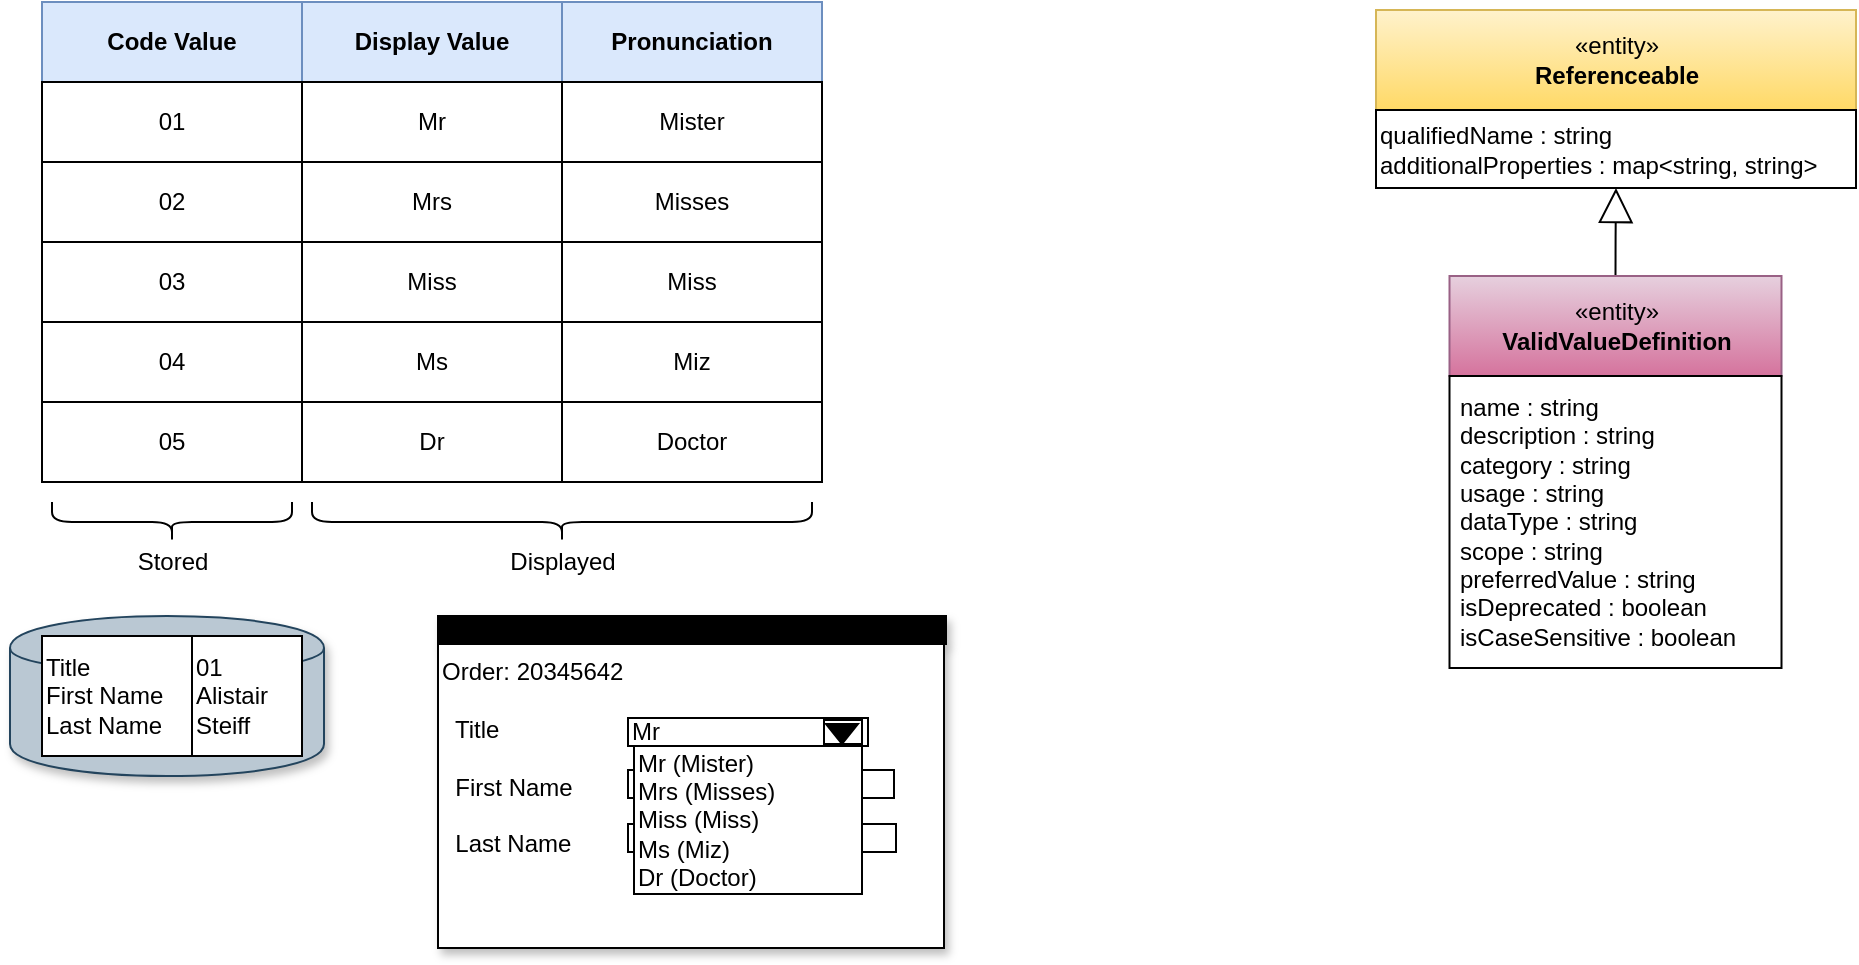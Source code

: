 <mxfile version="28.0.6" pages="10">
  <diagram id="TPqj8Im8AYLOdGyo4Cfu" name="information-codes">
    <mxGraphModel dx="1236" dy="823" grid="0" gridSize="10" guides="1" tooltips="1" connect="1" arrows="1" fold="1" page="1" pageScale="1" pageWidth="827" pageHeight="1169" math="0" shadow="0">
      <root>
        <mxCell id="0" />
        <mxCell id="1" parent="0" />
        <mxCell id="IUF7AJHCWDemL9nBv4fy-35" value="" style="rounded=0;whiteSpace=wrap;html=1;shadow=1;fillColor=#000000;align=left;" parent="1" vertex="1">
          <mxGeometry x="388" y="457" width="254" height="14" as="geometry" />
        </mxCell>
        <mxCell id="IUF7AJHCWDemL9nBv4fy-34" value="" style="shape=cylinder;whiteSpace=wrap;html=1;boundedLbl=1;backgroundOutline=1;shadow=1;fillColor=#bac8d3;align=left;strokeColor=#23445d;" parent="1" vertex="1">
          <mxGeometry x="174" y="457" width="157" height="80" as="geometry" />
        </mxCell>
        <mxCell id="IUF7AJHCWDemL9nBv4fy-2" value="Code Value" style="rounded=0;whiteSpace=wrap;html=1;fontStyle=1;fillColor=#dae8fc;strokeColor=#6c8ebf;" parent="1" vertex="1">
          <mxGeometry x="190" y="150" width="130" height="40" as="geometry" />
        </mxCell>
        <mxCell id="IUF7AJHCWDemL9nBv4fy-4" value="Display Value" style="rounded=0;whiteSpace=wrap;html=1;fontStyle=1;fillColor=#dae8fc;strokeColor=#6c8ebf;" parent="1" vertex="1">
          <mxGeometry x="320" y="150" width="130" height="40" as="geometry" />
        </mxCell>
        <mxCell id="IUF7AJHCWDemL9nBv4fy-5" value="Pronunciation" style="rounded=0;whiteSpace=wrap;html=1;fontStyle=1;fillColor=#dae8fc;strokeColor=#6c8ebf;" parent="1" vertex="1">
          <mxGeometry x="450" y="150" width="130" height="40" as="geometry" />
        </mxCell>
        <mxCell id="IUF7AJHCWDemL9nBv4fy-6" value="01" style="rounded=0;whiteSpace=wrap;html=1;" parent="1" vertex="1">
          <mxGeometry x="190" y="190" width="130" height="40" as="geometry" />
        </mxCell>
        <mxCell id="IUF7AJHCWDemL9nBv4fy-7" value="Mr" style="rounded=0;whiteSpace=wrap;html=1;" parent="1" vertex="1">
          <mxGeometry x="320" y="190" width="130" height="40" as="geometry" />
        </mxCell>
        <mxCell id="IUF7AJHCWDemL9nBv4fy-8" value="Mister" style="rounded=0;whiteSpace=wrap;html=1;" parent="1" vertex="1">
          <mxGeometry x="450" y="190" width="130" height="40" as="geometry" />
        </mxCell>
        <mxCell id="IUF7AJHCWDemL9nBv4fy-9" value="02" style="rounded=0;whiteSpace=wrap;html=1;" parent="1" vertex="1">
          <mxGeometry x="190" y="230" width="130" height="40" as="geometry" />
        </mxCell>
        <mxCell id="IUF7AJHCWDemL9nBv4fy-10" value="Mrs" style="rounded=0;whiteSpace=wrap;html=1;" parent="1" vertex="1">
          <mxGeometry x="320" y="230" width="130" height="40" as="geometry" />
        </mxCell>
        <mxCell id="IUF7AJHCWDemL9nBv4fy-11" value="Misses" style="rounded=0;whiteSpace=wrap;html=1;" parent="1" vertex="1">
          <mxGeometry x="450" y="230" width="130" height="40" as="geometry" />
        </mxCell>
        <mxCell id="IUF7AJHCWDemL9nBv4fy-12" value="03" style="rounded=0;whiteSpace=wrap;html=1;" parent="1" vertex="1">
          <mxGeometry x="190" y="270" width="130" height="40" as="geometry" />
        </mxCell>
        <mxCell id="IUF7AJHCWDemL9nBv4fy-13" value="Miss" style="rounded=0;whiteSpace=wrap;html=1;" parent="1" vertex="1">
          <mxGeometry x="320" y="270" width="130" height="40" as="geometry" />
        </mxCell>
        <mxCell id="IUF7AJHCWDemL9nBv4fy-14" value="Miss" style="rounded=0;whiteSpace=wrap;html=1;" parent="1" vertex="1">
          <mxGeometry x="450" y="270" width="130" height="40" as="geometry" />
        </mxCell>
        <mxCell id="IUF7AJHCWDemL9nBv4fy-15" value="04" style="rounded=0;whiteSpace=wrap;html=1;" parent="1" vertex="1">
          <mxGeometry x="190" y="310" width="130" height="40" as="geometry" />
        </mxCell>
        <mxCell id="IUF7AJHCWDemL9nBv4fy-16" value="Ms" style="rounded=0;whiteSpace=wrap;html=1;" parent="1" vertex="1">
          <mxGeometry x="320" y="310" width="130" height="40" as="geometry" />
        </mxCell>
        <mxCell id="IUF7AJHCWDemL9nBv4fy-17" value="Miz" style="rounded=0;whiteSpace=wrap;html=1;" parent="1" vertex="1">
          <mxGeometry x="450" y="310" width="130" height="40" as="geometry" />
        </mxCell>
        <mxCell id="IUF7AJHCWDemL9nBv4fy-18" value="05" style="rounded=0;whiteSpace=wrap;html=1;" parent="1" vertex="1">
          <mxGeometry x="190" y="350" width="130" height="40" as="geometry" />
        </mxCell>
        <mxCell id="IUF7AJHCWDemL9nBv4fy-19" value="Dr" style="rounded=0;whiteSpace=wrap;html=1;" parent="1" vertex="1">
          <mxGeometry x="320" y="350" width="130" height="40" as="geometry" />
        </mxCell>
        <mxCell id="IUF7AJHCWDemL9nBv4fy-20" value="Doctor" style="rounded=0;whiteSpace=wrap;html=1;" parent="1" vertex="1">
          <mxGeometry x="450" y="350" width="130" height="40" as="geometry" />
        </mxCell>
        <mxCell id="IUF7AJHCWDemL9nBv4fy-21" value="" style="shape=curlyBracket;whiteSpace=wrap;html=1;rounded=1;rotation=-90;" parent="1" vertex="1">
          <mxGeometry x="245" y="350" width="20" height="120" as="geometry" />
        </mxCell>
        <mxCell id="IUF7AJHCWDemL9nBv4fy-22" value="" style="shape=curlyBracket;whiteSpace=wrap;html=1;rounded=1;rotation=-90;" parent="1" vertex="1">
          <mxGeometry x="440" y="285" width="20" height="250" as="geometry" />
        </mxCell>
        <mxCell id="IUF7AJHCWDemL9nBv4fy-23" value="Stored" style="text;html=1;align=center;verticalAlign=middle;resizable=0;points=[];;autosize=1;" parent="1" vertex="1">
          <mxGeometry x="230" y="420" width="50" height="20" as="geometry" />
        </mxCell>
        <mxCell id="IUF7AJHCWDemL9nBv4fy-24" value="Displayed" style="text;html=1;align=center;verticalAlign=middle;resizable=0;points=[];;autosize=1;" parent="1" vertex="1">
          <mxGeometry x="415" y="420" width="70" height="20" as="geometry" />
        </mxCell>
        <mxCell id="IUF7AJHCWDemL9nBv4fy-25" value="Title&lt;br&gt;First Name&lt;br&gt;Last Name" style="rounded=0;whiteSpace=wrap;html=1;align=left;" parent="1" vertex="1">
          <mxGeometry x="190" y="467" width="120" height="60" as="geometry" />
        </mxCell>
        <mxCell id="IUF7AJHCWDemL9nBv4fy-26" value="01&lt;br&gt;Alistair&lt;br&gt;Steiff" style="rounded=0;whiteSpace=wrap;html=1;align=left;" parent="1" vertex="1">
          <mxGeometry x="265" y="467" width="55" height="60" as="geometry" />
        </mxCell>
        <mxCell id="IUF7AJHCWDemL9nBv4fy-27" value="Order: 20345642&lt;br&gt;&lt;br&gt;&amp;nbsp; Title&lt;br&gt;&lt;br&gt;&amp;nbsp; First Name&lt;br&gt;&lt;br&gt;&amp;nbsp; Last Name" style="rounded=0;whiteSpace=wrap;html=1;align=left;verticalAlign=top;shadow=1;" parent="1" vertex="1">
          <mxGeometry x="388" y="471" width="253" height="152" as="geometry" />
        </mxCell>
        <mxCell id="IUF7AJHCWDemL9nBv4fy-28" value="Mr" style="rounded=0;whiteSpace=wrap;html=1;align=left;" parent="1" vertex="1">
          <mxGeometry x="483" y="508" width="120" height="14" as="geometry" />
        </mxCell>
        <mxCell id="IUF7AJHCWDemL9nBv4fy-29" value="" style="rounded=0;whiteSpace=wrap;html=1;align=left;" parent="1" vertex="1">
          <mxGeometry x="483" y="534" width="133" height="14" as="geometry" />
        </mxCell>
        <mxCell id="IUF7AJHCWDemL9nBv4fy-30" value="" style="rounded=0;whiteSpace=wrap;html=1;align=left;" parent="1" vertex="1">
          <mxGeometry x="483" y="561" width="134" height="14" as="geometry" />
        </mxCell>
        <mxCell id="IUF7AJHCWDemL9nBv4fy-32" value="" style="rounded=0;whiteSpace=wrap;html=1;align=left;" parent="1" vertex="1">
          <mxGeometry x="581" y="509" width="19" height="12" as="geometry" />
        </mxCell>
        <mxCell id="IUF7AJHCWDemL9nBv4fy-31" value="" style="triangle;whiteSpace=wrap;html=1;align=left;rotation=90;fillColor=#000000;" parent="1" vertex="1">
          <mxGeometry x="585" y="508" width="10" height="16" as="geometry" />
        </mxCell>
        <mxCell id="IUF7AJHCWDemL9nBv4fy-33" value="Mr (Mister)&lt;br&gt;Mrs (Misses)&lt;br&gt;Miss (Miss)&lt;br&gt;Ms (Miz)&lt;br&gt;Dr (Doctor)" style="rounded=0;whiteSpace=wrap;html=1;align=left;" parent="1" vertex="1">
          <mxGeometry x="486" y="522" width="114" height="74" as="geometry" />
        </mxCell>
        <mxCell id="BKw7pDdqEXB6ee8KWdjf-1" value="«entity»&lt;br&gt;&lt;b&gt;Referenceable&lt;/b&gt;" style="html=1;strokeColor=#d6b656;align=center;fillColor=#fff2cc;gradientColor=#ffd966;" parent="1" vertex="1">
          <mxGeometry x="857" y="154" width="240" height="50" as="geometry" />
        </mxCell>
        <mxCell id="BKw7pDdqEXB6ee8KWdjf-2" value="qualifiedName : string&lt;br&gt;additionalProperties : map&amp;lt;string, string&amp;gt;&lt;br&gt;&lt;div style=&quot;text-align: left&quot;&gt;&lt;/div&gt;" style="rounded=0;whiteSpace=wrap;html=1;strokeColor=#000000;gradientColor=#ffffff;align=left;" parent="1" vertex="1">
          <mxGeometry x="857" y="204" width="240" height="39" as="geometry" />
        </mxCell>
        <mxCell id="qGf5C4fyHbdz6ypOsj0n-1" style="edgeStyle=orthogonalEdgeStyle;rounded=0;orthogonalLoop=1;jettySize=auto;html=1;exitX=0.5;exitY=0;exitDx=0;exitDy=0;endArrow=block;endFill=0;endSize=15;" parent="1" source="CNGWb5orJm1YmoUW5KN2-1" target="BKw7pDdqEXB6ee8KWdjf-2" edge="1">
          <mxGeometry relative="1" as="geometry" />
        </mxCell>
        <mxCell id="CNGWb5orJm1YmoUW5KN2-1" value="«entity»&lt;br&gt;&lt;b&gt;ValidValueDefinition&lt;/b&gt;" style="html=1;strokeColor=#996185;align=center;fillColor=#e6d0de;gradientColor=#d5739d;" parent="1" vertex="1">
          <mxGeometry x="893.75" y="287" width="166" height="50" as="geometry" />
        </mxCell>
        <mxCell id="U0txCTGTcKztifNns2c3-1" value="&lt;span&gt;name : string&lt;br&gt;&lt;/span&gt;&lt;span&gt;description : string&lt;br&gt;&lt;/span&gt;category : string&lt;br&gt;&lt;span&gt;usage : string&lt;br&gt;&lt;/span&gt;dataType : string&lt;br&gt;&lt;span&gt;scope : string&lt;br&gt;preferredValue : string&lt;br&gt;isDeprecated : boolean&lt;br&gt;isCaseSensitive : boolean&lt;br&gt;&lt;/span&gt;" style="rounded=0;whiteSpace=wrap;html=1;strokeColor=#000000;gradientColor=#ffffff;align=left;spacingLeft=3;" vertex="1" parent="1">
          <mxGeometry x="893.75" y="337" width="166" height="146" as="geometry" />
        </mxCell>
      </root>
    </mxGraphModel>
  </diagram>
  <diagram id="P5lwB6yBroay_rHX7qTH" name="hierarchical-information-codes">
    <mxGraphModel dx="1234" dy="838" grid="1" gridSize="10" guides="1" tooltips="1" connect="1" arrows="1" fold="1" page="1" pageScale="1" pageWidth="827" pageHeight="1169" math="0" shadow="0">
      <root>
        <mxCell id="wCSrcVaQpDJYpt31sAny-0" />
        <mxCell id="wCSrcVaQpDJYpt31sAny-1" parent="wCSrcVaQpDJYpt31sAny-0" />
        <mxCell id="Ge5nPSydBvUdjYk76OVJ-0" value="Kingdom" style="rounded=0;whiteSpace=wrap;html=1;fontStyle=1;fillColor=#dae8fc;strokeColor=#6c8ebf;" parent="wCSrcVaQpDJYpt31sAny-1" vertex="1">
          <mxGeometry x="190" y="150" width="130" height="40" as="geometry" />
        </mxCell>
        <mxCell id="Ge5nPSydBvUdjYk76OVJ-1" value="Display Name" style="rounded=0;whiteSpace=wrap;html=1;fontStyle=1;fillColor=#dae8fc;strokeColor=#6c8ebf;" parent="wCSrcVaQpDJYpt31sAny-1" vertex="1">
          <mxGeometry x="320" y="150" width="130" height="40" as="geometry" />
        </mxCell>
        <mxCell id="Ge5nPSydBvUdjYk76OVJ-26" style="edgeStyle=orthogonalEdgeStyle;rounded=0;orthogonalLoop=1;jettySize=auto;html=1;exitX=0.5;exitY=1;exitDx=0;exitDy=0;entryX=0;entryY=0.5;entryDx=0;entryDy=0;" parent="wCSrcVaQpDJYpt31sAny-1" source="Ge5nPSydBvUdjYk76OVJ-3" target="Ge5nPSydBvUdjYk76OVJ-18" edge="1">
          <mxGeometry relative="1" as="geometry" />
        </mxCell>
        <mxCell id="Ge5nPSydBvUdjYk76OVJ-46" style="edgeStyle=orthogonalEdgeStyle;rounded=0;orthogonalLoop=1;jettySize=auto;html=1;exitX=0.5;exitY=1;exitDx=0;exitDy=0;entryX=0;entryY=0.5;entryDx=0;entryDy=0;" parent="wCSrcVaQpDJYpt31sAny-1" source="Ge5nPSydBvUdjYk76OVJ-3" target="Ge5nPSydBvUdjYk76OVJ-32" edge="1">
          <mxGeometry relative="1" as="geometry" />
        </mxCell>
        <mxCell id="Ge5nPSydBvUdjYk76OVJ-3" value="01" style="rounded=0;whiteSpace=wrap;html=1;" parent="wCSrcVaQpDJYpt31sAny-1" vertex="1">
          <mxGeometry x="190" y="190" width="130" height="40" as="geometry" />
        </mxCell>
        <mxCell id="Ge5nPSydBvUdjYk76OVJ-4" value="United Kingdom" style="rounded=0;whiteSpace=wrap;html=1;" parent="wCSrcVaQpDJYpt31sAny-1" vertex="1">
          <mxGeometry x="320" y="190" width="130" height="40" as="geometry" />
        </mxCell>
        <mxCell id="Ge5nPSydBvUdjYk76OVJ-18" value="Country" style="rounded=0;whiteSpace=wrap;html=1;fontStyle=1;fillColor=#dae8fc;strokeColor=#6c8ebf;" parent="wCSrcVaQpDJYpt31sAny-1" vertex="1">
          <mxGeometry x="370" y="270" width="130" height="40" as="geometry" />
        </mxCell>
        <mxCell id="Ge5nPSydBvUdjYk76OVJ-19" value="Display Name" style="rounded=0;whiteSpace=wrap;html=1;fontStyle=1;fillColor=#dae8fc;strokeColor=#6c8ebf;" parent="wCSrcVaQpDJYpt31sAny-1" vertex="1">
          <mxGeometry x="500" y="270" width="130" height="40" as="geometry" />
        </mxCell>
        <mxCell id="Ge5nPSydBvUdjYk76OVJ-27" style="edgeStyle=orthogonalEdgeStyle;rounded=0;orthogonalLoop=1;jettySize=auto;html=1;exitX=0.5;exitY=1;exitDx=0;exitDy=0;entryX=0;entryY=0.5;entryDx=0;entryDy=0;" parent="wCSrcVaQpDJYpt31sAny-1" source="Ge5nPSydBvUdjYk76OVJ-20" target="Ge5nPSydBvUdjYk76OVJ-22" edge="1">
          <mxGeometry relative="1" as="geometry" />
        </mxCell>
        <mxCell id="Ge5nPSydBvUdjYk76OVJ-20" value="01" style="rounded=0;whiteSpace=wrap;html=1;" parent="wCSrcVaQpDJYpt31sAny-1" vertex="1">
          <mxGeometry x="370" y="310" width="130" height="40" as="geometry" />
        </mxCell>
        <mxCell id="Ge5nPSydBvUdjYk76OVJ-21" value="England" style="rounded=0;whiteSpace=wrap;html=1;" parent="wCSrcVaQpDJYpt31sAny-1" vertex="1">
          <mxGeometry x="500" y="310" width="130" height="40" as="geometry" />
        </mxCell>
        <mxCell id="Ge5nPSydBvUdjYk76OVJ-22" value="County" style="rounded=0;whiteSpace=wrap;html=1;fontStyle=1;fillColor=#dae8fc;strokeColor=#6c8ebf;" parent="wCSrcVaQpDJYpt31sAny-1" vertex="1">
          <mxGeometry x="620" y="380" width="130" height="40" as="geometry" />
        </mxCell>
        <mxCell id="Ge5nPSydBvUdjYk76OVJ-23" value="Display Name" style="rounded=0;whiteSpace=wrap;html=1;fontStyle=1;fillColor=#dae8fc;strokeColor=#6c8ebf;" parent="wCSrcVaQpDJYpt31sAny-1" vertex="1">
          <mxGeometry x="750" y="380" width="130" height="40" as="geometry" />
        </mxCell>
        <mxCell id="Ge5nPSydBvUdjYk76OVJ-24" value="01" style="rounded=0;whiteSpace=wrap;html=1;" parent="wCSrcVaQpDJYpt31sAny-1" vertex="1">
          <mxGeometry x="620" y="420" width="130" height="40" as="geometry" />
        </mxCell>
        <mxCell id="Ge5nPSydBvUdjYk76OVJ-25" value="Avon" style="rounded=0;whiteSpace=wrap;html=1;" parent="wCSrcVaQpDJYpt31sAny-1" vertex="1">
          <mxGeometry x="750" y="420" width="130" height="40" as="geometry" />
        </mxCell>
        <mxCell id="Ge5nPSydBvUdjYk76OVJ-28" value="02" style="rounded=0;whiteSpace=wrap;html=1;" parent="wCSrcVaQpDJYpt31sAny-1" vertex="1">
          <mxGeometry x="620" y="460" width="130" height="40" as="geometry" />
        </mxCell>
        <mxCell id="Ge5nPSydBvUdjYk76OVJ-29" value="Bedfordshire" style="rounded=0;whiteSpace=wrap;html=1;" parent="wCSrcVaQpDJYpt31sAny-1" vertex="1">
          <mxGeometry x="750" y="460" width="130" height="40" as="geometry" />
        </mxCell>
        <mxCell id="Ge5nPSydBvUdjYk76OVJ-30" value=":" style="rounded=0;whiteSpace=wrap;html=1;" parent="wCSrcVaQpDJYpt31sAny-1" vertex="1">
          <mxGeometry x="620" y="500" width="130" height="40" as="geometry" />
        </mxCell>
        <mxCell id="Ge5nPSydBvUdjYk76OVJ-31" value=":" style="rounded=0;whiteSpace=wrap;html=1;" parent="wCSrcVaQpDJYpt31sAny-1" vertex="1">
          <mxGeometry x="750" y="500" width="130" height="40" as="geometry" />
        </mxCell>
        <mxCell id="Ge5nPSydBvUdjYk76OVJ-32" value="Country" style="rounded=0;whiteSpace=wrap;html=1;fontStyle=1;fillColor=#dae8fc;strokeColor=#6c8ebf;" parent="wCSrcVaQpDJYpt31sAny-1" vertex="1">
          <mxGeometry x="370" y="570" width="130" height="40" as="geometry" />
        </mxCell>
        <mxCell id="Ge5nPSydBvUdjYk76OVJ-33" value="Display Name" style="rounded=0;whiteSpace=wrap;html=1;fontStyle=1;fillColor=#dae8fc;strokeColor=#6c8ebf;" parent="wCSrcVaQpDJYpt31sAny-1" vertex="1">
          <mxGeometry x="500" y="570" width="130" height="40" as="geometry" />
        </mxCell>
        <mxCell id="Ge5nPSydBvUdjYk76OVJ-34" style="edgeStyle=orthogonalEdgeStyle;rounded=0;orthogonalLoop=1;jettySize=auto;html=1;exitX=0.5;exitY=1;exitDx=0;exitDy=0;entryX=0;entryY=0.5;entryDx=0;entryDy=0;" parent="wCSrcVaQpDJYpt31sAny-1" source="Ge5nPSydBvUdjYk76OVJ-35" target="Ge5nPSydBvUdjYk76OVJ-37" edge="1">
          <mxGeometry relative="1" as="geometry" />
        </mxCell>
        <mxCell id="Ge5nPSydBvUdjYk76OVJ-35" value="02" style="rounded=0;whiteSpace=wrap;html=1;" parent="wCSrcVaQpDJYpt31sAny-1" vertex="1">
          <mxGeometry x="370" y="610" width="130" height="40" as="geometry" />
        </mxCell>
        <mxCell id="Ge5nPSydBvUdjYk76OVJ-36" value="Scotland" style="rounded=0;whiteSpace=wrap;html=1;" parent="wCSrcVaQpDJYpt31sAny-1" vertex="1">
          <mxGeometry x="500" y="610" width="130" height="40" as="geometry" />
        </mxCell>
        <mxCell id="Ge5nPSydBvUdjYk76OVJ-37" value="County" style="rounded=0;whiteSpace=wrap;html=1;fontStyle=1;fillColor=#dae8fc;strokeColor=#6c8ebf;" parent="wCSrcVaQpDJYpt31sAny-1" vertex="1">
          <mxGeometry x="620" y="680" width="130" height="40" as="geometry" />
        </mxCell>
        <mxCell id="Ge5nPSydBvUdjYk76OVJ-38" value="Display Name" style="rounded=0;whiteSpace=wrap;html=1;fontStyle=1;fillColor=#dae8fc;strokeColor=#6c8ebf;" parent="wCSrcVaQpDJYpt31sAny-1" vertex="1">
          <mxGeometry x="750" y="680" width="130" height="40" as="geometry" />
        </mxCell>
        <mxCell id="Ge5nPSydBvUdjYk76OVJ-39" value="01" style="rounded=0;whiteSpace=wrap;html=1;" parent="wCSrcVaQpDJYpt31sAny-1" vertex="1">
          <mxGeometry x="620" y="720" width="130" height="40" as="geometry" />
        </mxCell>
        <mxCell id="Ge5nPSydBvUdjYk76OVJ-40" value="Aberdeenshire" style="rounded=0;whiteSpace=wrap;html=1;" parent="wCSrcVaQpDJYpt31sAny-1" vertex="1">
          <mxGeometry x="750" y="720" width="130" height="40" as="geometry" />
        </mxCell>
        <mxCell id="Ge5nPSydBvUdjYk76OVJ-41" value="02" style="rounded=0;whiteSpace=wrap;html=1;" parent="wCSrcVaQpDJYpt31sAny-1" vertex="1">
          <mxGeometry x="620" y="760" width="130" height="40" as="geometry" />
        </mxCell>
        <mxCell id="Ge5nPSydBvUdjYk76OVJ-42" value="Angus" style="rounded=0;whiteSpace=wrap;html=1;" parent="wCSrcVaQpDJYpt31sAny-1" vertex="1">
          <mxGeometry x="750" y="760" width="130" height="40" as="geometry" />
        </mxCell>
        <mxCell id="Ge5nPSydBvUdjYk76OVJ-43" value=":" style="rounded=0;whiteSpace=wrap;html=1;" parent="wCSrcVaQpDJYpt31sAny-1" vertex="1">
          <mxGeometry x="620" y="800" width="130" height="40" as="geometry" />
        </mxCell>
        <mxCell id="Ge5nPSydBvUdjYk76OVJ-44" value=":" style="rounded=0;whiteSpace=wrap;html=1;" parent="wCSrcVaQpDJYpt31sAny-1" vertex="1">
          <mxGeometry x="750" y="800" width="130" height="40" as="geometry" />
        </mxCell>
        <mxCell id="SKW9aYG6o5c7pTulcKkl-0" value="«entity»&lt;br&gt;&lt;b&gt;Referenceable&lt;/b&gt;" style="html=1;strokeColor=#d6b656;align=center;fillColor=#fff2cc;gradientColor=#ffd966;" parent="wCSrcVaQpDJYpt31sAny-1" vertex="1">
          <mxGeometry x="1268" y="340" width="240" height="50" as="geometry" />
        </mxCell>
        <mxCell id="SKW9aYG6o5c7pTulcKkl-1" value="qualifiedName : string&lt;br&gt;additionalProperties : map&amp;lt;string, string&amp;gt;&lt;br&gt;&lt;div style=&quot;text-align: left&quot;&gt;&lt;/div&gt;" style="rounded=0;whiteSpace=wrap;html=1;strokeColor=#000000;gradientColor=#ffffff;align=left;" parent="wCSrcVaQpDJYpt31sAny-1" vertex="1">
          <mxGeometry x="1268" y="390" width="240" height="39" as="geometry" />
        </mxCell>
        <mxCell id="8vopd2lX2NLgsX119AkD-1" style="edgeStyle=orthogonalEdgeStyle;rounded=0;orthogonalLoop=1;jettySize=auto;html=1;exitX=0.5;exitY=0;exitDx=0;exitDy=0;endArrow=block;endFill=0;endSize=15;" parent="wCSrcVaQpDJYpt31sAny-1" source="SKW9aYG6o5c7pTulcKkl-2" target="SKW9aYG6o5c7pTulcKkl-1" edge="1">
          <mxGeometry relative="1" as="geometry" />
        </mxCell>
        <mxCell id="SKW9aYG6o5c7pTulcKkl-2" value="«entity»&lt;br&gt;&lt;b&gt;ValidValueDefinition&lt;/b&gt;" style="html=1;strokeColor=#996185;align=center;fillColor=#e6d0de;gradientColor=#d5739d;" parent="wCSrcVaQpDJYpt31sAny-1" vertex="1">
          <mxGeometry x="1305" y="480" width="166" height="50" as="geometry" />
        </mxCell>
        <mxCell id="SKW9aYG6o5c7pTulcKkl-4" value="name : string&lt;br style=&quot;border-color: var(--border-color);&quot;&gt;&lt;span style=&quot;border-color: var(--border-color);&quot;&gt;description : string&lt;br style=&quot;border-color: var(--border-color);&quot;&gt;&lt;/span&gt;category : string&lt;br style=&quot;border-color: var(--border-color);&quot;&gt;&lt;span style=&quot;border-color: var(--border-color);&quot;&gt;usage : string&lt;/span&gt;&lt;br style=&quot;border-color: var(--border-color);&quot;&gt;&lt;span style=&quot;border-color: var(--border-color);&quot;&gt;scope : string&lt;br style=&quot;border-color: var(--border-color);&quot;&gt;preferredValue : string&lt;br style=&quot;border-color: var(--border-color);&quot;&gt;isDeprecated : boolean&lt;br style=&quot;border-color: var(--border-color);&quot;&gt;isCaseSensitive : boolean&lt;/span&gt;&lt;span&gt;&lt;br&gt;&lt;/span&gt;" style="rounded=0;whiteSpace=wrap;html=1;strokeColor=#000000;gradientColor=#ffffff;align=left;" parent="wCSrcVaQpDJYpt31sAny-1" vertex="1">
          <mxGeometry x="1304.5" y="530" width="166" height="140" as="geometry" />
        </mxCell>
        <mxCell id="UgS_4l0Ev3rdgVf9zHth-0" style="edgeStyle=orthogonalEdgeStyle;rounded=0;orthogonalLoop=1;jettySize=auto;html=1;exitX=0.25;exitY=1;exitDx=0;exitDy=0;entryX=-0.002;entryY=0.402;entryDx=0;entryDy=0;endArrow=none;endFill=0;entryPerimeter=0;" parent="wCSrcVaQpDJYpt31sAny-1" source="SKW9aYG6o5c7pTulcKkl-4" target="SKW9aYG6o5c7pTulcKkl-4" edge="1">
          <mxGeometry relative="1" as="geometry">
            <mxPoint x="1300.5" y="604" as="targetPoint" />
            <Array as="points">
              <mxPoint x="1346" y="729" />
              <mxPoint x="1280" y="729" />
              <mxPoint x="1280" y="602" />
              <mxPoint x="1304" y="602" />
            </Array>
          </mxGeometry>
        </mxCell>
        <mxCell id="UgS_4l0Ev3rdgVf9zHth-5" value="memberOfValidValuesSet" style="text;html=1;strokeColor=none;fillColor=none;align=center;verticalAlign=middle;whiteSpace=wrap;rounded=0;" parent="wCSrcVaQpDJYpt31sAny-1" vertex="1">
          <mxGeometry x="1180" y="580" width="93" height="20" as="geometry" />
        </mxCell>
        <mxCell id="UgS_4l0Ev3rdgVf9zHth-6" value="validValuesSet" style="text;html=1;strokeColor=none;fillColor=none;align=center;verticalAlign=middle;whiteSpace=wrap;rounded=0;" parent="wCSrcVaQpDJYpt31sAny-1" vertex="1">
          <mxGeometry x="1380" y="680" width="93" height="20" as="geometry" />
        </mxCell>
        <mxCell id="UgS_4l0Ev3rdgVf9zHth-7" value="*" style="text;html=1;strokeColor=none;fillColor=none;align=center;verticalAlign=middle;whiteSpace=wrap;rounded=0;" parent="wCSrcVaQpDJYpt31sAny-1" vertex="1">
          <mxGeometry x="1273" y="600" width="40" height="20" as="geometry" />
        </mxCell>
        <mxCell id="UgS_4l0Ev3rdgVf9zHth-8" value="*" style="text;html=1;strokeColor=none;fillColor=none;align=center;verticalAlign=middle;whiteSpace=wrap;rounded=0;" parent="wCSrcVaQpDJYpt31sAny-1" vertex="1">
          <mxGeometry x="1304.5" y="670" width="40" height="20" as="geometry" />
        </mxCell>
        <mxCell id="UgS_4l0Ev3rdgVf9zHth-9" value="«relationship»&lt;br&gt;&lt;b&gt;ValidValueMember&lt;/b&gt;" style="html=1;strokeColor=#996185;align=center;fillColor=#e6d0de;gradientColor=#d5739d;" parent="wCSrcVaQpDJYpt31sAny-1" vertex="1">
          <mxGeometry x="1050" y="742.5" width="206" height="50" as="geometry" />
        </mxCell>
        <mxCell id="UgS_4l0Ev3rdgVf9zHth-10" value="" style="endArrow=none;dashed=1;html=1;entryX=0.5;entryY=0;edgeStyle=orthogonalEdgeStyle;rounded=0;entryDx=0;entryDy=0;" parent="wCSrcVaQpDJYpt31sAny-1" target="UgS_4l0Ev3rdgVf9zHth-9" edge="1">
          <mxGeometry width="50" height="50" relative="1" as="geometry">
            <mxPoint x="1279.5" y="652" as="sourcePoint" />
            <mxPoint x="1398" y="644.5" as="targetPoint" />
          </mxGeometry>
        </mxCell>
        <mxCell id="UgS_4l0Ev3rdgVf9zHth-11" value="" style="rounded=0;whiteSpace=wrap;html=1;strokeColor=#000000;gradientColor=#ffffff;align=left;" parent="wCSrcVaQpDJYpt31sAny-1" vertex="1">
          <mxGeometry x="1050" y="792.5" width="206" height="31" as="geometry" />
        </mxCell>
      </root>
    </mxGraphModel>
  </diagram>
  <diagram id="3aGW0Uet2spA_SBilLzL" name="mapping-table">
    <mxGraphModel dx="1236" dy="823" grid="1" gridSize="10" guides="1" tooltips="1" connect="1" arrows="1" fold="1" page="1" pageScale="1" pageWidth="827" pageHeight="1169" math="0" shadow="0">
      <root>
        <mxCell id="FFBEgkFLeT4pd4aE8MO1-0" />
        <mxCell id="FFBEgkFLeT4pd4aE8MO1-1" parent="FFBEgkFLeT4pd4aE8MO1-0" />
        <mxCell id="NulLHhLpXVmrMJmVtQ5e-0" value="Canonical Value" style="rounded=0;whiteSpace=wrap;html=1;fontStyle=1;fillColor=#dae8fc;strokeColor=#6c8ebf;" parent="FFBEgkFLeT4pd4aE8MO1-1" vertex="1">
          <mxGeometry x="98" y="130" width="130" height="40" as="geometry" />
        </mxCell>
        <mxCell id="NulLHhLpXVmrMJmVtQ5e-1" value="System 1" style="rounded=0;whiteSpace=wrap;html=1;fontStyle=1;fillColor=#dae8fc;strokeColor=#6c8ebf;" parent="FFBEgkFLeT4pd4aE8MO1-1" vertex="1">
          <mxGeometry x="240" y="130" width="130" height="40" as="geometry" />
        </mxCell>
        <mxCell id="NulLHhLpXVmrMJmVtQ5e-2" value="System 2" style="rounded=0;whiteSpace=wrap;html=1;fontStyle=1;fillColor=#dae8fc;strokeColor=#6c8ebf;" parent="FFBEgkFLeT4pd4aE8MO1-1" vertex="1">
          <mxGeometry x="370" y="130" width="130" height="40" as="geometry" />
        </mxCell>
        <mxCell id="NulLHhLpXVmrMJmVtQ5e-3" value="01" style="rounded=0;whiteSpace=wrap;html=1;" parent="FFBEgkFLeT4pd4aE8MO1-1" vertex="1">
          <mxGeometry x="98" y="170" width="130" height="40" as="geometry" />
        </mxCell>
        <mxCell id="NulLHhLpXVmrMJmVtQ5e-4" value="&quot;Mr&quot;" style="rounded=0;whiteSpace=wrap;html=1;" parent="FFBEgkFLeT4pd4aE8MO1-1" vertex="1">
          <mxGeometry x="240" y="170" width="130" height="40" as="geometry" />
        </mxCell>
        <mxCell id="NulLHhLpXVmrMJmVtQ5e-5" value="00" style="rounded=0;whiteSpace=wrap;html=1;" parent="FFBEgkFLeT4pd4aE8MO1-1" vertex="1">
          <mxGeometry x="370" y="170" width="130" height="40" as="geometry" />
        </mxCell>
        <mxCell id="NulLHhLpXVmrMJmVtQ5e-6" value="02" style="rounded=0;whiteSpace=wrap;html=1;" parent="FFBEgkFLeT4pd4aE8MO1-1" vertex="1">
          <mxGeometry x="98" y="210" width="130" height="40" as="geometry" />
        </mxCell>
        <mxCell id="NulLHhLpXVmrMJmVtQ5e-7" value="&quot;Mrs&quot;" style="rounded=0;whiteSpace=wrap;html=1;" parent="FFBEgkFLeT4pd4aE8MO1-1" vertex="1">
          <mxGeometry x="240" y="210" width="130" height="40" as="geometry" />
        </mxCell>
        <mxCell id="NulLHhLpXVmrMJmVtQ5e-8" value="01" style="rounded=0;whiteSpace=wrap;html=1;" parent="FFBEgkFLeT4pd4aE8MO1-1" vertex="1">
          <mxGeometry x="370" y="210" width="130" height="40" as="geometry" />
        </mxCell>
        <mxCell id="NulLHhLpXVmrMJmVtQ5e-9" value="03" style="rounded=0;whiteSpace=wrap;html=1;" parent="FFBEgkFLeT4pd4aE8MO1-1" vertex="1">
          <mxGeometry x="98" y="250" width="130" height="40" as="geometry" />
        </mxCell>
        <mxCell id="NulLHhLpXVmrMJmVtQ5e-10" value="&quot;Miss&quot;" style="rounded=0;whiteSpace=wrap;html=1;" parent="FFBEgkFLeT4pd4aE8MO1-1" vertex="1">
          <mxGeometry x="240" y="250" width="130" height="40" as="geometry" />
        </mxCell>
        <mxCell id="NulLHhLpXVmrMJmVtQ5e-11" value="02" style="rounded=0;whiteSpace=wrap;html=1;" parent="FFBEgkFLeT4pd4aE8MO1-1" vertex="1">
          <mxGeometry x="370" y="250" width="130" height="40" as="geometry" />
        </mxCell>
        <mxCell id="NulLHhLpXVmrMJmVtQ5e-12" value="04" style="rounded=0;whiteSpace=wrap;html=1;" parent="FFBEgkFLeT4pd4aE8MO1-1" vertex="1">
          <mxGeometry x="98" y="290" width="130" height="40" as="geometry" />
        </mxCell>
        <mxCell id="NulLHhLpXVmrMJmVtQ5e-13" value="&quot;Ms&quot;" style="rounded=0;whiteSpace=wrap;html=1;" parent="FFBEgkFLeT4pd4aE8MO1-1" vertex="1">
          <mxGeometry x="240" y="290" width="130" height="40" as="geometry" />
        </mxCell>
        <mxCell id="NulLHhLpXVmrMJmVtQ5e-14" value="03" style="rounded=0;whiteSpace=wrap;html=1;" parent="FFBEgkFLeT4pd4aE8MO1-1" vertex="1">
          <mxGeometry x="370" y="290" width="130" height="40" as="geometry" />
        </mxCell>
        <mxCell id="NulLHhLpXVmrMJmVtQ5e-15" value="05" style="rounded=0;whiteSpace=wrap;html=1;" parent="FFBEgkFLeT4pd4aE8MO1-1" vertex="1">
          <mxGeometry x="98" y="330" width="130" height="40" as="geometry" />
        </mxCell>
        <mxCell id="NulLHhLpXVmrMJmVtQ5e-16" value="&quot;Dr&quot;" style="rounded=0;whiteSpace=wrap;html=1;" parent="FFBEgkFLeT4pd4aE8MO1-1" vertex="1">
          <mxGeometry x="240" y="330" width="130" height="40" as="geometry" />
        </mxCell>
        <mxCell id="NulLHhLpXVmrMJmVtQ5e-17" value="04" style="rounded=0;whiteSpace=wrap;html=1;" parent="FFBEgkFLeT4pd4aE8MO1-1" vertex="1">
          <mxGeometry x="370" y="330" width="130" height="40" as="geometry" />
        </mxCell>
        <mxCell id="NulLHhLpXVmrMJmVtQ5e-18" value="System 3" style="rounded=0;whiteSpace=wrap;html=1;fontStyle=1;fillColor=#dae8fc;strokeColor=#6c8ebf;" parent="FFBEgkFLeT4pd4aE8MO1-1" vertex="1">
          <mxGeometry x="500" y="130" width="130" height="40" as="geometry" />
        </mxCell>
        <mxCell id="NulLHhLpXVmrMJmVtQ5e-19" value="T00" style="rounded=0;whiteSpace=wrap;html=1;" parent="FFBEgkFLeT4pd4aE8MO1-1" vertex="1">
          <mxGeometry x="500" y="170" width="130" height="40" as="geometry" />
        </mxCell>
        <mxCell id="NulLHhLpXVmrMJmVtQ5e-20" value="T01-M" style="rounded=0;whiteSpace=wrap;html=1;" parent="FFBEgkFLeT4pd4aE8MO1-1" vertex="1">
          <mxGeometry x="500" y="210" width="130" height="40" as="geometry" />
        </mxCell>
        <mxCell id="NulLHhLpXVmrMJmVtQ5e-21" value="T01-F" style="rounded=0;whiteSpace=wrap;html=1;" parent="FFBEgkFLeT4pd4aE8MO1-1" vertex="1">
          <mxGeometry x="500" y="250" width="130" height="40" as="geometry" />
        </mxCell>
        <mxCell id="NulLHhLpXVmrMJmVtQ5e-22" value="T-02" style="rounded=0;whiteSpace=wrap;html=1;" parent="FFBEgkFLeT4pd4aE8MO1-1" vertex="1">
          <mxGeometry x="500" y="290" width="130" height="40" as="geometry" />
        </mxCell>
        <mxCell id="NulLHhLpXVmrMJmVtQ5e-23" value="T-03" style="rounded=0;whiteSpace=wrap;html=1;" parent="FFBEgkFLeT4pd4aE8MO1-1" vertex="1">
          <mxGeometry x="500" y="330" width="130" height="40" as="geometry" />
        </mxCell>
        <mxCell id="NulLHhLpXVmrMJmVtQ5e-24" value="System 4" style="rounded=0;whiteSpace=wrap;html=1;fontStyle=1;fillColor=#dae8fc;strokeColor=#6c8ebf;" parent="FFBEgkFLeT4pd4aE8MO1-1" vertex="1">
          <mxGeometry x="630" y="130" width="130" height="40" as="geometry" />
        </mxCell>
        <mxCell id="NulLHhLpXVmrMJmVtQ5e-25" value="A" style="rounded=0;whiteSpace=wrap;html=1;" parent="FFBEgkFLeT4pd4aE8MO1-1" vertex="1">
          <mxGeometry x="630" y="170" width="130" height="40" as="geometry" />
        </mxCell>
        <mxCell id="NulLHhLpXVmrMJmVtQ5e-26" value="B" style="rounded=0;whiteSpace=wrap;html=1;" parent="FFBEgkFLeT4pd4aE8MO1-1" vertex="1">
          <mxGeometry x="630" y="210" width="130" height="40" as="geometry" />
        </mxCell>
        <mxCell id="NulLHhLpXVmrMJmVtQ5e-27" value="C" style="rounded=0;whiteSpace=wrap;html=1;" parent="FFBEgkFLeT4pd4aE8MO1-1" vertex="1">
          <mxGeometry x="630" y="250" width="130" height="40" as="geometry" />
        </mxCell>
        <mxCell id="NulLHhLpXVmrMJmVtQ5e-28" value="D" style="rounded=0;whiteSpace=wrap;html=1;" parent="FFBEgkFLeT4pd4aE8MO1-1" vertex="1">
          <mxGeometry x="630" y="290" width="130" height="40" as="geometry" />
        </mxCell>
        <mxCell id="NulLHhLpXVmrMJmVtQ5e-29" value="" style="rounded=0;whiteSpace=wrap;html=1;" parent="FFBEgkFLeT4pd4aE8MO1-1" vertex="1">
          <mxGeometry x="630" y="330" width="130" height="40" as="geometry" />
        </mxCell>
        <mxCell id="NulLHhLpXVmrMJmVtQ5e-30" value="System 5" style="rounded=0;whiteSpace=wrap;html=1;fontStyle=1;fillColor=#dae8fc;strokeColor=#6c8ebf;" parent="FFBEgkFLeT4pd4aE8MO1-1" vertex="1">
          <mxGeometry x="760" y="130" width="130" height="40" as="geometry" />
        </mxCell>
        <mxCell id="NulLHhLpXVmrMJmVtQ5e-31" value="00" style="rounded=0;whiteSpace=wrap;html=1;" parent="FFBEgkFLeT4pd4aE8MO1-1" vertex="1">
          <mxGeometry x="760" y="170" width="130" height="40" as="geometry" />
        </mxCell>
        <mxCell id="NulLHhLpXVmrMJmVtQ5e-32" value="02" style="rounded=0;whiteSpace=wrap;html=1;" parent="FFBEgkFLeT4pd4aE8MO1-1" vertex="1">
          <mxGeometry x="760" y="210" width="130" height="40" as="geometry" />
        </mxCell>
        <mxCell id="NulLHhLpXVmrMJmVtQ5e-33" value="01" style="rounded=0;whiteSpace=wrap;html=1;" parent="FFBEgkFLeT4pd4aE8MO1-1" vertex="1">
          <mxGeometry x="760" y="250" width="130" height="40" as="geometry" />
        </mxCell>
        <mxCell id="NulLHhLpXVmrMJmVtQ5e-34" value="03" style="rounded=0;whiteSpace=wrap;html=1;" parent="FFBEgkFLeT4pd4aE8MO1-1" vertex="1">
          <mxGeometry x="760" y="290" width="130" height="40" as="geometry" />
        </mxCell>
        <mxCell id="NulLHhLpXVmrMJmVtQ5e-35" value="04" style="rounded=0;whiteSpace=wrap;html=1;" parent="FFBEgkFLeT4pd4aE8MO1-1" vertex="1">
          <mxGeometry x="760" y="330" width="130" height="40" as="geometry" />
        </mxCell>
        <mxCell id="A2hQ8KNYDBgrkMtaTF1L-17" value="" style="group" parent="FFBEgkFLeT4pd4aE8MO1-1" vertex="1" connectable="0">
          <mxGeometry x="190" y="450" width="670" height="40" as="geometry" />
        </mxCell>
        <mxCell id="A2hQ8KNYDBgrkMtaTF1L-0" value="System 1" style="shape=cylinder;whiteSpace=wrap;html=1;boundedLbl=1;backgroundOutline=1;shadow=1;fillColor=#bac8d3;align=center;strokeColor=#23445d;" parent="A2hQ8KNYDBgrkMtaTF1L-17" vertex="1">
          <mxGeometry width="65.718" height="40" as="geometry" />
        </mxCell>
        <mxCell id="A2hQ8KNYDBgrkMtaTF1L-1" value="ETL-A" style="shape=ext;double=1;rounded=0;whiteSpace=wrap;html=1;shadow=1;fillColor=#6d8764;align=center;strokeColor=#3A5431;fontColor=#ffffff;" parent="A2hQ8KNYDBgrkMtaTF1L-17" vertex="1">
          <mxGeometry x="88.158" y="11.429" width="44.079" height="17.143" as="geometry" />
        </mxCell>
        <mxCell id="A2hQ8KNYDBgrkMtaTF1L-9" style="edgeStyle=orthogonalEdgeStyle;rounded=0;orthogonalLoop=1;jettySize=auto;html=1;entryX=0;entryY=0.5;entryDx=0;entryDy=0;dashed=1;" parent="A2hQ8KNYDBgrkMtaTF1L-17" source="A2hQ8KNYDBgrkMtaTF1L-0" target="A2hQ8KNYDBgrkMtaTF1L-1" edge="1">
          <mxGeometry relative="1" as="geometry" />
        </mxCell>
        <mxCell id="A2hQ8KNYDBgrkMtaTF1L-2" value="System 2" style="shape=cylinder;whiteSpace=wrap;html=1;boundedLbl=1;backgroundOutline=1;shadow=1;fillColor=#bac8d3;align=center;strokeColor=#23445d;" parent="A2hQ8KNYDBgrkMtaTF1L-17" vertex="1">
          <mxGeometry x="152.273" width="65.718" height="40" as="geometry" />
        </mxCell>
        <mxCell id="A2hQ8KNYDBgrkMtaTF1L-10" style="edgeStyle=orthogonalEdgeStyle;rounded=0;orthogonalLoop=1;jettySize=auto;html=1;entryX=0;entryY=0.5;entryDx=0;entryDy=0;dashed=1;" parent="A2hQ8KNYDBgrkMtaTF1L-17" source="A2hQ8KNYDBgrkMtaTF1L-1" target="A2hQ8KNYDBgrkMtaTF1L-2" edge="1">
          <mxGeometry relative="1" as="geometry" />
        </mxCell>
        <mxCell id="A2hQ8KNYDBgrkMtaTF1L-3" value="ETL-B" style="shape=ext;double=1;rounded=0;whiteSpace=wrap;html=1;shadow=1;fillColor=#6d8764;align=center;strokeColor=#3A5431;fontColor=#ffffff;" parent="A2hQ8KNYDBgrkMtaTF1L-17" vertex="1">
          <mxGeometry x="237.225" y="11.429" width="44.079" height="17.143" as="geometry" />
        </mxCell>
        <mxCell id="A2hQ8KNYDBgrkMtaTF1L-11" style="edgeStyle=orthogonalEdgeStyle;rounded=0;orthogonalLoop=1;jettySize=auto;html=1;dashed=1;" parent="A2hQ8KNYDBgrkMtaTF1L-17" source="A2hQ8KNYDBgrkMtaTF1L-2" target="A2hQ8KNYDBgrkMtaTF1L-3" edge="1">
          <mxGeometry relative="1" as="geometry" />
        </mxCell>
        <mxCell id="A2hQ8KNYDBgrkMtaTF1L-4" value="System 3" style="shape=cylinder;whiteSpace=wrap;html=1;boundedLbl=1;backgroundOutline=1;shadow=1;fillColor=#bac8d3;align=center;strokeColor=#23445d;" parent="A2hQ8KNYDBgrkMtaTF1L-17" vertex="1">
          <mxGeometry x="299.737" width="65.718" height="40" as="geometry" />
        </mxCell>
        <mxCell id="A2hQ8KNYDBgrkMtaTF1L-12" style="edgeStyle=orthogonalEdgeStyle;rounded=0;orthogonalLoop=1;jettySize=auto;html=1;dashed=1;" parent="A2hQ8KNYDBgrkMtaTF1L-17" source="A2hQ8KNYDBgrkMtaTF1L-3" target="A2hQ8KNYDBgrkMtaTF1L-4" edge="1">
          <mxGeometry relative="1" as="geometry" />
        </mxCell>
        <mxCell id="A2hQ8KNYDBgrkMtaTF1L-5" value="ETL-C" style="shape=ext;double=1;rounded=0;whiteSpace=wrap;html=1;shadow=1;fillColor=#6d8764;align=center;strokeColor=#3A5431;fontColor=#ffffff;" parent="A2hQ8KNYDBgrkMtaTF1L-17" vertex="1">
          <mxGeometry x="387.895" y="11.429" width="44.079" height="17.143" as="geometry" />
        </mxCell>
        <mxCell id="A2hQ8KNYDBgrkMtaTF1L-13" style="edgeStyle=orthogonalEdgeStyle;rounded=0;orthogonalLoop=1;jettySize=auto;html=1;dashed=1;" parent="A2hQ8KNYDBgrkMtaTF1L-17" source="A2hQ8KNYDBgrkMtaTF1L-4" target="A2hQ8KNYDBgrkMtaTF1L-5" edge="1">
          <mxGeometry relative="1" as="geometry" />
        </mxCell>
        <mxCell id="A2hQ8KNYDBgrkMtaTF1L-6" value="System 4" style="shape=cylinder;whiteSpace=wrap;html=1;boundedLbl=1;backgroundOutline=1;shadow=1;fillColor=#bac8d3;align=center;strokeColor=#23445d;" parent="A2hQ8KNYDBgrkMtaTF1L-17" vertex="1">
          <mxGeometry x="452.01" width="65.718" height="40" as="geometry" />
        </mxCell>
        <mxCell id="A2hQ8KNYDBgrkMtaTF1L-14" style="edgeStyle=orthogonalEdgeStyle;rounded=0;orthogonalLoop=1;jettySize=auto;html=1;dashed=1;" parent="A2hQ8KNYDBgrkMtaTF1L-17" source="A2hQ8KNYDBgrkMtaTF1L-5" target="A2hQ8KNYDBgrkMtaTF1L-6" edge="1">
          <mxGeometry relative="1" as="geometry" />
        </mxCell>
        <mxCell id="A2hQ8KNYDBgrkMtaTF1L-7" value="ETL-D" style="shape=ext;double=1;rounded=0;whiteSpace=wrap;html=1;shadow=1;fillColor=#6d8764;align=center;strokeColor=#3A5431;fontColor=#ffffff;" parent="A2hQ8KNYDBgrkMtaTF1L-17" vertex="1">
          <mxGeometry x="535.359" y="11.429" width="44.079" height="17.143" as="geometry" />
        </mxCell>
        <mxCell id="A2hQ8KNYDBgrkMtaTF1L-15" style="edgeStyle=orthogonalEdgeStyle;rounded=0;orthogonalLoop=1;jettySize=auto;html=1;dashed=1;" parent="A2hQ8KNYDBgrkMtaTF1L-17" source="A2hQ8KNYDBgrkMtaTF1L-6" target="A2hQ8KNYDBgrkMtaTF1L-7" edge="1">
          <mxGeometry relative="1" as="geometry" />
        </mxCell>
        <mxCell id="A2hQ8KNYDBgrkMtaTF1L-8" value="System 5" style="shape=cylinder;whiteSpace=wrap;html=1;boundedLbl=1;backgroundOutline=1;shadow=1;fillColor=#bac8d3;align=center;strokeColor=#23445d;" parent="A2hQ8KNYDBgrkMtaTF1L-17" vertex="1">
          <mxGeometry x="604.282" width="65.718" height="40" as="geometry" />
        </mxCell>
        <mxCell id="A2hQ8KNYDBgrkMtaTF1L-16" style="edgeStyle=orthogonalEdgeStyle;rounded=0;orthogonalLoop=1;jettySize=auto;html=1;entryX=0;entryY=0.5;entryDx=0;entryDy=0;dashed=1;" parent="A2hQ8KNYDBgrkMtaTF1L-17" source="A2hQ8KNYDBgrkMtaTF1L-7" target="A2hQ8KNYDBgrkMtaTF1L-8" edge="1">
          <mxGeometry relative="1" as="geometry" />
        </mxCell>
        <mxCell id="pyUcuLlVparNAivkVLkt-0" value="«entity»&lt;br&gt;&lt;b&gt;ValidValueDefinition&lt;/b&gt;" style="html=1;strokeColor=#996185;align=center;fillColor=#e6d0de;gradientColor=#d5739d;" parent="FFBEgkFLeT4pd4aE8MO1-1" vertex="1">
          <mxGeometry x="240" y="593" width="166" height="50" as="geometry" />
        </mxCell>
        <mxCell id="pyUcuLlVparNAivkVLkt-1" style="edgeStyle=orthogonalEdgeStyle;rounded=0;orthogonalLoop=1;jettySize=auto;html=1;exitX=1;exitY=0.5;exitDx=0;exitDy=0;entryX=0;entryY=0.5;entryDx=0;entryDy=0;endArrow=none;endFill=0;" parent="FFBEgkFLeT4pd4aE8MO1-1" source="pyUcuLlVparNAivkVLkt-0" target="pyUcuLlVparNAivkVLkt-9" edge="1">
          <mxGeometry relative="1" as="geometry" />
        </mxCell>
        <mxCell id="pyUcuLlVparNAivkVLkt-2" value="matchingValue" style="text;html=1;strokeColor=none;fillColor=none;align=center;verticalAlign=middle;whiteSpace=wrap;rounded=0;" parent="FFBEgkFLeT4pd4aE8MO1-1" vertex="1">
          <mxGeometry x="557" y="593" width="73" height="20" as="geometry" />
        </mxCell>
        <mxCell id="pyUcuLlVparNAivkVLkt-3" value="matchingValue" style="text;html=1;strokeColor=none;fillColor=none;align=center;verticalAlign=middle;whiteSpace=wrap;rounded=0;" parent="FFBEgkFLeT4pd4aE8MO1-1" vertex="1">
          <mxGeometry x="413" y="620" width="84.5" height="20" as="geometry" />
        </mxCell>
        <mxCell id="pyUcuLlVparNAivkVLkt-4" style="edgeStyle=orthogonalEdgeStyle;rounded=0;orthogonalLoop=1;jettySize=auto;html=1;endArrow=none;endFill=0;dashed=1;" parent="FFBEgkFLeT4pd4aE8MO1-1" source="pyUcuLlVparNAivkVLkt-5" edge="1">
          <mxGeometry relative="1" as="geometry">
            <mxPoint x="525" y="620" as="targetPoint" />
          </mxGeometry>
        </mxCell>
        <mxCell id="pyUcuLlVparNAivkVLkt-5" value="«relationship»&lt;br&gt;&lt;b&gt;ValidValuesMapping&lt;/b&gt;" style="html=1;strokeColor=#996185;align=center;fillColor=#e6d0de;gradientColor=#d5739d;" parent="FFBEgkFLeT4pd4aE8MO1-1" vertex="1">
          <mxGeometry x="422" y="740" width="206" height="50" as="geometry" />
        </mxCell>
        <mxCell id="pyUcuLlVparNAivkVLkt-6" value="&lt;div style=&quot;white-space: normal&quot;&gt;&lt;span&gt;associationDescription : string&lt;/span&gt;&lt;/div&gt;&lt;div style=&quot;white-space: normal&quot;&gt;&lt;span&gt;confidence : int&lt;/span&gt;&lt;br&gt;&lt;/div&gt;&lt;div style=&quot;white-space: normal&quot;&gt;steward : string&lt;/div&gt;&lt;div style=&quot;white-space: normal&quot;&gt;stewardTypeName : string&lt;/div&gt;&lt;div style=&quot;white-space: normal&quot;&gt;stewardPropertyName : string&lt;/div&gt;&lt;div style=&quot;white-space: normal&quot;&gt;notes : string&lt;/div&gt;" style="rounded=0;whiteSpace=wrap;html=1;strokeColor=#000000;gradientColor=#ffffff;align=left;" parent="FFBEgkFLeT4pd4aE8MO1-1" vertex="1">
          <mxGeometry x="422" y="790" width="206" height="107" as="geometry" />
        </mxCell>
        <mxCell id="pyUcuLlVparNAivkVLkt-7" value="*" style="text;html=1;align=center;verticalAlign=middle;resizable=0;points=[];;autosize=1;" parent="FFBEgkFLeT4pd4aE8MO1-1" vertex="1">
          <mxGeometry x="615" y="625" width="15" height="18" as="geometry" />
        </mxCell>
        <mxCell id="pyUcuLlVparNAivkVLkt-8" value="*" style="text;html=1;strokeColor=none;fillColor=none;align=center;verticalAlign=middle;whiteSpace=wrap;rounded=0;" parent="FFBEgkFLeT4pd4aE8MO1-1" vertex="1">
          <mxGeometry x="406" y="593" width="40" height="20" as="geometry" />
        </mxCell>
        <mxCell id="pyUcuLlVparNAivkVLkt-9" value="«entity»&lt;br&gt;&lt;b&gt;ValidValueDefinition&lt;/b&gt;" style="html=1;strokeColor=#996185;align=center;fillColor=#e6d0de;gradientColor=#d5739d;" parent="FFBEgkFLeT4pd4aE8MO1-1" vertex="1">
          <mxGeometry x="640" y="593" width="166" height="50" as="geometry" />
        </mxCell>
      </root>
    </mxGraphModel>
  </diagram>
  <diagram id="tVX8bk0JMsChvApF8xct" name="use-case-1-valid-values">
    <mxGraphModel dx="1236" dy="823" grid="1" gridSize="10" guides="1" tooltips="1" connect="1" arrows="1" fold="1" page="1" pageScale="1" pageWidth="827" pageHeight="1169" math="0" shadow="0">
      <root>
        <mxCell id="AqNRdMe7DZXMfItmARYB-0" />
        <mxCell id="AqNRdMe7DZXMfItmARYB-1" parent="AqNRdMe7DZXMfItmARYB-0" />
        <mxCell id="xjCj4eH9BG3FYLMp57Rv-0" value="Code Value" style="rounded=0;whiteSpace=wrap;html=1;fontStyle=1;fillColor=#dae8fc;strokeColor=#6c8ebf;" parent="AqNRdMe7DZXMfItmARYB-1" vertex="1">
          <mxGeometry x="70" y="202" width="130" height="40" as="geometry" />
        </mxCell>
        <mxCell id="xjCj4eH9BG3FYLMp57Rv-3" value="01" style="rounded=0;whiteSpace=wrap;html=1;" parent="AqNRdMe7DZXMfItmARYB-1" vertex="1">
          <mxGeometry x="70" y="242" width="130" height="40" as="geometry" />
        </mxCell>
        <mxCell id="xjCj4eH9BG3FYLMp57Rv-6" value="02" style="rounded=0;whiteSpace=wrap;html=1;" parent="AqNRdMe7DZXMfItmARYB-1" vertex="1">
          <mxGeometry x="70" y="282" width="130" height="40" as="geometry" />
        </mxCell>
        <mxCell id="xjCj4eH9BG3FYLMp57Rv-9" value="03" style="rounded=0;whiteSpace=wrap;html=1;" parent="AqNRdMe7DZXMfItmARYB-1" vertex="1">
          <mxGeometry x="70" y="322" width="130" height="40" as="geometry" />
        </mxCell>
        <mxCell id="xjCj4eH9BG3FYLMp57Rv-12" value="04" style="rounded=0;whiteSpace=wrap;html=1;" parent="AqNRdMe7DZXMfItmARYB-1" vertex="1">
          <mxGeometry x="70" y="362" width="130" height="40" as="geometry" />
        </mxCell>
        <mxCell id="xjCj4eH9BG3FYLMp57Rv-15" value="05" style="rounded=0;whiteSpace=wrap;html=1;" parent="AqNRdMe7DZXMfItmARYB-1" vertex="1">
          <mxGeometry x="70" y="402" width="130" height="40" as="geometry" />
        </mxCell>
        <mxCell id="xjCj4eH9BG3FYLMp57Rv-26" style="edgeStyle=orthogonalEdgeStyle;rounded=0;orthogonalLoop=1;jettySize=auto;html=1;exitX=0.5;exitY=1;exitDx=0;exitDy=0;entryX=0.5;entryY=0;entryDx=0;entryDy=0;" parent="AqNRdMe7DZXMfItmARYB-1" source="xjCj4eH9BG3FYLMp57Rv-23" target="xjCj4eH9BG3FYLMp57Rv-0" edge="1">
          <mxGeometry relative="1" as="geometry" />
        </mxCell>
        <mxCell id="xjCj4eH9BG3FYLMp57Rv-23" value="Courtesy Title&lt;br&gt;(Enum)" style="rounded=0;whiteSpace=wrap;html=1;shadow=1;align=center;" parent="AqNRdMe7DZXMfItmARYB-1" vertex="1">
          <mxGeometry x="75" y="82" width="120" height="60" as="geometry" />
        </mxCell>
        <mxCell id="xjCj4eH9BG3FYLMp57Rv-24" value="First Name&lt;br&gt;(String)" style="rounded=0;whiteSpace=wrap;html=1;shadow=1;align=center;" parent="AqNRdMe7DZXMfItmARYB-1" vertex="1">
          <mxGeometry x="195" y="82" width="120" height="60" as="geometry" />
        </mxCell>
        <mxCell id="xjCj4eH9BG3FYLMp57Rv-25" value="Last Name&lt;br&gt;(String)" style="rounded=0;whiteSpace=wrap;html=1;shadow=1;align=center;" parent="AqNRdMe7DZXMfItmARYB-1" vertex="1">
          <mxGeometry x="315" y="82" width="120" height="60" as="geometry" />
        </mxCell>
        <mxCell id="xjCj4eH9BG3FYLMp57Rv-27" value="ValidValues" style="text;html=1;align=center;verticalAlign=middle;resizable=0;points=[];;autosize=1;" parent="AqNRdMe7DZXMfItmARYB-1" vertex="1">
          <mxGeometry x="132" y="167" width="80" height="20" as="geometry" />
        </mxCell>
        <mxCell id="xjCj4eH9BG3FYLMp57Rv-28" value="SCHEMA" style="text;html=1;align=center;verticalAlign=middle;resizable=0;points=[];;autosize=1;" parent="AqNRdMe7DZXMfItmARYB-1" vertex="1">
          <mxGeometry x="70" y="60" width="70" height="20" as="geometry" />
        </mxCell>
        <mxCell id="4ylDgPrbEZipivoBmn6R-0" value="" style="shape=cylinder;whiteSpace=wrap;html=1;boundedLbl=1;backgroundOutline=1;shadow=1;fillColor=#bac8d3;align=left;strokeColor=#23445d;" parent="AqNRdMe7DZXMfItmARYB-1" vertex="1">
          <mxGeometry x="590" y="917" width="157" height="80" as="geometry" />
        </mxCell>
        <mxCell id="4ylDgPrbEZipivoBmn6R-1" value="Title&lt;br&gt;First Name&lt;br&gt;Last Name" style="rounded=0;whiteSpace=wrap;html=1;align=left;" parent="AqNRdMe7DZXMfItmARYB-1" vertex="1">
          <mxGeometry x="606" y="927" width="120" height="60" as="geometry" />
        </mxCell>
        <mxCell id="4ylDgPrbEZipivoBmn6R-2" value="01&lt;br&gt;Alistair&lt;br&gt;Steiff" style="rounded=0;whiteSpace=wrap;html=1;align=left;" parent="AqNRdMe7DZXMfItmARYB-1" vertex="1">
          <mxGeometry x="681" y="927" width="55" height="60" as="geometry" />
        </mxCell>
        <mxCell id="4ylDgPrbEZipivoBmn6R-3" value="Code Value" style="rounded=0;whiteSpace=wrap;html=1;fontStyle=1;fillColor=#dae8fc;strokeColor=#6c8ebf;" parent="AqNRdMe7DZXMfItmARYB-1" vertex="1">
          <mxGeometry x="100" y="842" width="130" height="40" as="geometry" />
        </mxCell>
        <mxCell id="4ylDgPrbEZipivoBmn6R-4" value="01" style="rounded=0;whiteSpace=wrap;html=1;" parent="AqNRdMe7DZXMfItmARYB-1" vertex="1">
          <mxGeometry x="100" y="882" width="130" height="40" as="geometry" />
        </mxCell>
        <mxCell id="4ylDgPrbEZipivoBmn6R-5" value="02" style="rounded=0;whiteSpace=wrap;html=1;" parent="AqNRdMe7DZXMfItmARYB-1" vertex="1">
          <mxGeometry x="100" y="922" width="130" height="40" as="geometry" />
        </mxCell>
        <mxCell id="4ylDgPrbEZipivoBmn6R-6" value="03" style="rounded=0;whiteSpace=wrap;html=1;" parent="AqNRdMe7DZXMfItmARYB-1" vertex="1">
          <mxGeometry x="100" y="962" width="130" height="40" as="geometry" />
        </mxCell>
        <mxCell id="4ylDgPrbEZipivoBmn6R-7" value="04" style="rounded=0;whiteSpace=wrap;html=1;" parent="AqNRdMe7DZXMfItmARYB-1" vertex="1">
          <mxGeometry x="100" y="1002" width="130" height="40" as="geometry" />
        </mxCell>
        <mxCell id="4ylDgPrbEZipivoBmn6R-8" value="05" style="rounded=0;whiteSpace=wrap;html=1;" parent="AqNRdMe7DZXMfItmARYB-1" vertex="1">
          <mxGeometry x="100" y="1042" width="130" height="40" as="geometry" />
        </mxCell>
        <mxCell id="4ylDgPrbEZipivoBmn6R-9" value="SurveyAction&lt;div&gt;Service&lt;/div&gt;" style="rounded=1;whiteSpace=wrap;html=1;shadow=1;fillColor=#fad7ac;align=center;strokeColor=#b46504;" parent="AqNRdMe7DZXMfItmARYB-1" vertex="1">
          <mxGeometry x="299.5" y="912" width="120" height="90" as="geometry" />
        </mxCell>
        <mxCell id="4ylDgPrbEZipivoBmn6R-10" value="" style="shape=flexArrow;endArrow=classic;html=1;fillColor=#b0e3e6;strokeColor=#0e8088;exitX=1;exitY=0.5;exitDx=0;exitDy=0;entryX=0;entryY=0.5;entryDx=0;entryDy=0;" parent="AqNRdMe7DZXMfItmARYB-1" source="4ylDgPrbEZipivoBmn6R-9" edge="1">
          <mxGeometry width="50" height="50" relative="1" as="geometry">
            <mxPoint x="436" y="953" as="sourcePoint" />
            <mxPoint x="586" y="958" as="targetPoint" />
          </mxGeometry>
        </mxCell>
        <mxCell id="4ylDgPrbEZipivoBmn6R-11" value="check 01 is valid value" style="text;html=1;align=center;verticalAlign=middle;resizable=0;points=[];;autosize=1;" parent="AqNRdMe7DZXMfItmARYB-1" vertex="1">
          <mxGeometry x="426" y="928" width="140" height="20" as="geometry" />
        </mxCell>
        <mxCell id="4ylDgPrbEZipivoBmn6R-12" value="" style="shape=flexArrow;endArrow=classic;html=1;exitX=0;exitY=0.5;exitDx=0;exitDy=0;fillColor=#b0e3e6;strokeColor=#0e8088;entryX=1;entryY=0.25;entryDx=0;entryDy=0;" parent="AqNRdMe7DZXMfItmARYB-1" source="4ylDgPrbEZipivoBmn6R-9" edge="1">
          <mxGeometry width="50" height="50" relative="1" as="geometry">
            <mxPoint x="96" y="1252" as="sourcePoint" />
            <mxPoint x="242" y="957" as="targetPoint" />
          </mxGeometry>
        </mxCell>
        <mxCell id="4ylDgPrbEZipivoBmn6R-13" style="edgeStyle=orthogonalEdgeStyle;rounded=0;orthogonalLoop=1;jettySize=auto;html=1;exitX=0.5;exitY=1;exitDx=0;exitDy=0;entryX=0.5;entryY=0;entryDx=0;entryDy=0;" parent="AqNRdMe7DZXMfItmARYB-1" source="4ylDgPrbEZipivoBmn6R-14" target="4ylDgPrbEZipivoBmn6R-3" edge="1">
          <mxGeometry relative="1" as="geometry" />
        </mxCell>
        <mxCell id="4ylDgPrbEZipivoBmn6R-14" value="Courtesy Title&lt;br&gt;(Enum)" style="rounded=0;whiteSpace=wrap;html=1;shadow=1;align=center;fillColor=#d0cee2;strokeColor=#56517e;" parent="AqNRdMe7DZXMfItmARYB-1" vertex="1">
          <mxGeometry x="105" y="722" width="120" height="60" as="geometry" />
        </mxCell>
        <mxCell id="4ylDgPrbEZipivoBmn6R-15" value="First Name&lt;br&gt;(String)" style="rounded=0;whiteSpace=wrap;html=1;shadow=1;align=center;fillColor=#d0cee2;strokeColor=#56517e;" parent="AqNRdMe7DZXMfItmARYB-1" vertex="1">
          <mxGeometry x="225" y="722" width="120" height="60" as="geometry" />
        </mxCell>
        <mxCell id="4ylDgPrbEZipivoBmn6R-16" value="Last Name&lt;br&gt;(String)" style="rounded=0;whiteSpace=wrap;html=1;shadow=1;align=center;fillColor=#d0cee2;strokeColor=#56517e;" parent="AqNRdMe7DZXMfItmARYB-1" vertex="1">
          <mxGeometry x="345" y="722" width="120" height="60" as="geometry" />
        </mxCell>
        <mxCell id="4ylDgPrbEZipivoBmn6R-17" value="ValidValues" style="text;html=1;align=center;verticalAlign=middle;resizable=0;points=[];;autosize=1;" parent="AqNRdMe7DZXMfItmARYB-1" vertex="1">
          <mxGeometry x="162" y="807" width="80" height="20" as="geometry" />
        </mxCell>
        <mxCell id="4ylDgPrbEZipivoBmn6R-18" value="SCHEMA" style="text;html=1;align=center;verticalAlign=middle;resizable=0;points=[];;autosize=1;" parent="AqNRdMe7DZXMfItmARYB-1" vertex="1">
          <mxGeometry x="461" y="722" width="70" height="20" as="geometry" />
        </mxCell>
        <mxCell id="08N6E7a4pAf0uIoioaqA-0" style="edgeStyle=orthogonalEdgeStyle;rounded=0;orthogonalLoop=1;jettySize=auto;html=1;exitX=0;exitY=0.5;exitDx=0;exitDy=0;entryX=0;entryY=0.5;entryDx=0;entryDy=0;endArrow=none;endFill=0;" parent="AqNRdMe7DZXMfItmARYB-1" source="08N6E7a4pAf0uIoioaqA-1" target="08N6E7a4pAf0uIoioaqA-4" edge="1">
          <mxGeometry relative="1" as="geometry" />
        </mxCell>
        <mxCell id="08N6E7a4pAf0uIoioaqA-1" value="«entity»&lt;br&gt;&lt;b&gt;ValidValueDefinition&lt;/b&gt;" style="html=1;strokeColor=#996185;align=center;fillColor=#e6d0de;gradientColor=#d5739d;" parent="AqNRdMe7DZXMfItmARYB-1" vertex="1">
          <mxGeometry x="576" y="392" width="166" height="50" as="geometry" />
        </mxCell>
        <mxCell id="08N6E7a4pAf0uIoioaqA-3" value="" style="edgeStyle=orthogonalEdgeStyle;rounded=0;html=1;endArrow=none;endFill=0;jettySize=auto;orthogonalLoop=1;" parent="AqNRdMe7DZXMfItmARYB-1" source="08N6E7a4pAf0uIoioaqA-4" target="08N6E7a4pAf0uIoioaqA-1" edge="1">
          <mxGeometry relative="1" as="geometry" />
        </mxCell>
        <mxCell id="08N6E7a4pAf0uIoioaqA-4" value="«entity»&lt;br&gt;&lt;b&gt;Referenceable&lt;/b&gt;" style="html=1;strokeColor=#d6b656;align=center;fillColor=#fff2cc;gradientColor=#ffd966;" parent="AqNRdMe7DZXMfItmARYB-1" vertex="1">
          <mxGeometry x="579" y="270.5" width="160" height="50" as="geometry" />
        </mxCell>
        <mxCell id="08N6E7a4pAf0uIoioaqA-5" value="" style="triangle;whiteSpace=wrap;html=1;strokeColor=#000000;gradientColor=#ffffff;align=center;rotation=-90;" parent="AqNRdMe7DZXMfItmARYB-1" vertex="1">
          <mxGeometry x="650" y="318.5" width="17" height="21" as="geometry" />
        </mxCell>
        <mxCell id="08N6E7a4pAf0uIoioaqA-6" value="«relationship»&lt;br&gt;&lt;b&gt;ValidValuesAssignment&lt;/b&gt;" style="html=1;strokeColor=#996185;align=center;fillColor=#e6d0de;gradientColor=#d5739d;" parent="AqNRdMe7DZXMfItmARYB-1" vertex="1">
          <mxGeometry x="315" y="202" width="206" height="50" as="geometry" />
        </mxCell>
        <mxCell id="08N6E7a4pAf0uIoioaqA-7" value="" style="endArrow=none;dashed=1;html=1;entryX=0.5;entryY=1;edgeStyle=orthogonalEdgeStyle;rounded=0;" parent="AqNRdMe7DZXMfItmARYB-1" target="08N6E7a4pAf0uIoioaqA-8" edge="1">
          <mxGeometry width="50" height="50" relative="1" as="geometry">
            <mxPoint x="557.5" y="350" as="sourcePoint" />
            <mxPoint x="676" y="308" as="targetPoint" />
          </mxGeometry>
        </mxCell>
        <mxCell id="08N6E7a4pAf0uIoioaqA-8" value="strictRequirement : boolean" style="rounded=0;whiteSpace=wrap;html=1;strokeColor=#000000;gradientColor=#ffffff;align=left;" parent="AqNRdMe7DZXMfItmARYB-1" vertex="1">
          <mxGeometry x="315" y="252" width="206" height="31" as="geometry" />
        </mxCell>
        <mxCell id="08N6E7a4pAf0uIoioaqA-10" value="validValuesConsumer" style="text;html=1;strokeColor=none;fillColor=none;align=center;verticalAlign=middle;whiteSpace=wrap;rounded=0;" parent="AqNRdMe7DZXMfItmARYB-1" vertex="1">
          <mxGeometry x="446.5" y="297" width="93" height="20" as="geometry" />
        </mxCell>
        <mxCell id="08N6E7a4pAf0uIoioaqA-11" value="validValues" style="text;html=1;strokeColor=none;fillColor=none;align=center;verticalAlign=middle;whiteSpace=wrap;rounded=0;" parent="AqNRdMe7DZXMfItmARYB-1" vertex="1">
          <mxGeometry x="473" y="402" width="75" height="20" as="geometry" />
        </mxCell>
        <mxCell id="08N6E7a4pAf0uIoioaqA-13" value="*" style="text;html=1;strokeColor=none;fillColor=none;align=center;verticalAlign=middle;whiteSpace=wrap;rounded=0;" parent="AqNRdMe7DZXMfItmARYB-1" vertex="1">
          <mxGeometry x="548" y="298" width="40" height="20" as="geometry" />
        </mxCell>
        <mxCell id="08N6E7a4pAf0uIoioaqA-14" value="0..1" style="text;html=1;strokeColor=none;fillColor=none;align=center;verticalAlign=middle;whiteSpace=wrap;rounded=0;" parent="AqNRdMe7DZXMfItmARYB-1" vertex="1">
          <mxGeometry x="536" y="422" width="40" height="20" as="geometry" />
        </mxCell>
        <mxCell id="AfhDrYhyJu87DWl7uv54-14" style="edgeStyle=orthogonalEdgeStyle;rounded=0;orthogonalLoop=1;jettySize=auto;html=1;entryX=1;entryY=0.5;entryDx=0;entryDy=0;" parent="AqNRdMe7DZXMfItmARYB-1" source="AfhDrYhyJu87DWl7uv54-13" target="4ylDgPrbEZipivoBmn6R-16" edge="1">
          <mxGeometry relative="1" as="geometry" />
        </mxCell>
        <mxCell id="AfhDrYhyJu87DWl7uv54-15" style="edgeStyle=orthogonalEdgeStyle;rounded=0;orthogonalLoop=1;jettySize=auto;html=1;dashed=1;" parent="AqNRdMe7DZXMfItmARYB-1" source="AfhDrYhyJu87DWl7uv54-13" edge="1">
          <mxGeometry relative="1" as="geometry">
            <mxPoint x="666" y="910" as="targetPoint" />
          </mxGeometry>
        </mxCell>
        <mxCell id="AfhDrYhyJu87DWl7uv54-13" value="Asset" style="rounded=0;whiteSpace=wrap;html=1;shadow=1;fillColor=#fff2cc;align=center;strokeColor=#d6b656;" parent="AqNRdMe7DZXMfItmARYB-1" vertex="1">
          <mxGeometry x="608" y="722" width="116" height="60" as="geometry" />
        </mxCell>
      </root>
    </mxGraphModel>
  </diagram>
  <diagram id="rJaYGBP_ggNzMvLptVVP" name="use-case-2-managing-code-tables">
    <mxGraphModel dx="1236" dy="823" grid="1" gridSize="10" guides="1" tooltips="1" connect="1" arrows="1" fold="1" page="1" pageScale="1" pageWidth="827" pageHeight="1169" math="0" shadow="0">
      <root>
        <mxCell id="CnCc7JiPqJv5zsl7DWgL-0" />
        <mxCell id="CnCc7JiPqJv5zsl7DWgL-1" parent="CnCc7JiPqJv5zsl7DWgL-0" />
        <mxCell id="bjl9one-1zfK5rrXGK6D-0" value="" style="group" parent="CnCc7JiPqJv5zsl7DWgL-1" vertex="1" connectable="0">
          <mxGeometry x="100" y="319" width="670" height="40" as="geometry" />
        </mxCell>
        <mxCell id="bjl9one-1zfK5rrXGK6D-1" value="System 1" style="shape=cylinder;whiteSpace=wrap;html=1;boundedLbl=1;backgroundOutline=1;shadow=1;fillColor=#bac8d3;align=center;strokeColor=#23445d;" parent="bjl9one-1zfK5rrXGK6D-0" vertex="1">
          <mxGeometry width="65.718" height="40" as="geometry" />
        </mxCell>
        <mxCell id="bjl9one-1zfK5rrXGK6D-2" value="ETL-A" style="shape=ext;double=1;rounded=0;whiteSpace=wrap;html=1;shadow=1;fillColor=#6d8764;align=center;strokeColor=#3A5431;fontColor=#ffffff;" parent="bjl9one-1zfK5rrXGK6D-0" vertex="1">
          <mxGeometry x="88.158" y="11.429" width="44.079" height="17.143" as="geometry" />
        </mxCell>
        <mxCell id="bjl9one-1zfK5rrXGK6D-3" style="edgeStyle=orthogonalEdgeStyle;rounded=0;orthogonalLoop=1;jettySize=auto;html=1;entryX=0;entryY=0.5;entryDx=0;entryDy=0;dashed=1;" parent="bjl9one-1zfK5rrXGK6D-0" source="bjl9one-1zfK5rrXGK6D-1" target="bjl9one-1zfK5rrXGK6D-2" edge="1">
          <mxGeometry relative="1" as="geometry" />
        </mxCell>
        <mxCell id="bjl9one-1zfK5rrXGK6D-4" value="System 2" style="shape=cylinder;whiteSpace=wrap;html=1;boundedLbl=1;backgroundOutline=1;shadow=1;fillColor=#bac8d3;align=center;strokeColor=#23445d;" parent="bjl9one-1zfK5rrXGK6D-0" vertex="1">
          <mxGeometry x="152.273" width="65.718" height="40" as="geometry" />
        </mxCell>
        <mxCell id="bjl9one-1zfK5rrXGK6D-5" style="edgeStyle=orthogonalEdgeStyle;rounded=0;orthogonalLoop=1;jettySize=auto;html=1;entryX=0;entryY=0.5;entryDx=0;entryDy=0;dashed=1;" parent="bjl9one-1zfK5rrXGK6D-0" source="bjl9one-1zfK5rrXGK6D-2" target="bjl9one-1zfK5rrXGK6D-4" edge="1">
          <mxGeometry relative="1" as="geometry" />
        </mxCell>
        <mxCell id="bjl9one-1zfK5rrXGK6D-6" value="ETL-B" style="shape=ext;double=1;rounded=0;whiteSpace=wrap;html=1;shadow=1;fillColor=#6d8764;align=center;strokeColor=#3A5431;fontColor=#ffffff;" parent="bjl9one-1zfK5rrXGK6D-0" vertex="1">
          <mxGeometry x="237.225" y="11.429" width="44.079" height="17.143" as="geometry" />
        </mxCell>
        <mxCell id="bjl9one-1zfK5rrXGK6D-7" style="edgeStyle=orthogonalEdgeStyle;rounded=0;orthogonalLoop=1;jettySize=auto;html=1;dashed=1;" parent="bjl9one-1zfK5rrXGK6D-0" source="bjl9one-1zfK5rrXGK6D-4" target="bjl9one-1zfK5rrXGK6D-6" edge="1">
          <mxGeometry relative="1" as="geometry" />
        </mxCell>
        <mxCell id="bjl9one-1zfK5rrXGK6D-8" value="System 3" style="shape=cylinder;whiteSpace=wrap;html=1;boundedLbl=1;backgroundOutline=1;shadow=1;fillColor=#bac8d3;align=center;strokeColor=#23445d;" parent="bjl9one-1zfK5rrXGK6D-0" vertex="1">
          <mxGeometry x="299.737" width="65.718" height="40" as="geometry" />
        </mxCell>
        <mxCell id="bjl9one-1zfK5rrXGK6D-9" style="edgeStyle=orthogonalEdgeStyle;rounded=0;orthogonalLoop=1;jettySize=auto;html=1;dashed=1;" parent="bjl9one-1zfK5rrXGK6D-0" source="bjl9one-1zfK5rrXGK6D-6" target="bjl9one-1zfK5rrXGK6D-8" edge="1">
          <mxGeometry relative="1" as="geometry" />
        </mxCell>
        <mxCell id="bjl9one-1zfK5rrXGK6D-10" value="ETL-C" style="shape=ext;double=1;rounded=0;whiteSpace=wrap;html=1;shadow=1;fillColor=#6d8764;align=center;strokeColor=#3A5431;fontColor=#ffffff;" parent="bjl9one-1zfK5rrXGK6D-0" vertex="1">
          <mxGeometry x="387.895" y="11.429" width="44.079" height="17.143" as="geometry" />
        </mxCell>
        <mxCell id="bjl9one-1zfK5rrXGK6D-11" style="edgeStyle=orthogonalEdgeStyle;rounded=0;orthogonalLoop=1;jettySize=auto;html=1;dashed=1;" parent="bjl9one-1zfK5rrXGK6D-0" source="bjl9one-1zfK5rrXGK6D-8" target="bjl9one-1zfK5rrXGK6D-10" edge="1">
          <mxGeometry relative="1" as="geometry" />
        </mxCell>
        <mxCell id="bjl9one-1zfK5rrXGK6D-12" value="System 4" style="shape=cylinder;whiteSpace=wrap;html=1;boundedLbl=1;backgroundOutline=1;shadow=1;fillColor=#bac8d3;align=center;strokeColor=#23445d;" parent="bjl9one-1zfK5rrXGK6D-0" vertex="1">
          <mxGeometry x="452.01" width="65.718" height="40" as="geometry" />
        </mxCell>
        <mxCell id="bjl9one-1zfK5rrXGK6D-13" style="edgeStyle=orthogonalEdgeStyle;rounded=0;orthogonalLoop=1;jettySize=auto;html=1;dashed=1;" parent="bjl9one-1zfK5rrXGK6D-0" source="bjl9one-1zfK5rrXGK6D-10" target="bjl9one-1zfK5rrXGK6D-12" edge="1">
          <mxGeometry relative="1" as="geometry" />
        </mxCell>
        <mxCell id="bjl9one-1zfK5rrXGK6D-14" value="ETL-D" style="shape=ext;double=1;rounded=0;whiteSpace=wrap;html=1;shadow=1;fillColor=#6d8764;align=center;strokeColor=#3A5431;fontColor=#ffffff;" parent="bjl9one-1zfK5rrXGK6D-0" vertex="1">
          <mxGeometry x="535.359" y="11.429" width="44.079" height="17.143" as="geometry" />
        </mxCell>
        <mxCell id="bjl9one-1zfK5rrXGK6D-15" style="edgeStyle=orthogonalEdgeStyle;rounded=0;orthogonalLoop=1;jettySize=auto;html=1;dashed=1;" parent="bjl9one-1zfK5rrXGK6D-0" source="bjl9one-1zfK5rrXGK6D-12" target="bjl9one-1zfK5rrXGK6D-14" edge="1">
          <mxGeometry relative="1" as="geometry" />
        </mxCell>
        <mxCell id="bjl9one-1zfK5rrXGK6D-16" value="System 5" style="shape=cylinder;whiteSpace=wrap;html=1;boundedLbl=1;backgroundOutline=1;shadow=1;fillColor=#bac8d3;align=center;strokeColor=#23445d;" parent="bjl9one-1zfK5rrXGK6D-0" vertex="1">
          <mxGeometry x="604.282" width="65.718" height="40" as="geometry" />
        </mxCell>
        <mxCell id="bjl9one-1zfK5rrXGK6D-17" style="edgeStyle=orthogonalEdgeStyle;rounded=0;orthogonalLoop=1;jettySize=auto;html=1;entryX=0;entryY=0.5;entryDx=0;entryDy=0;dashed=1;" parent="bjl9one-1zfK5rrXGK6D-0" source="bjl9one-1zfK5rrXGK6D-14" target="bjl9one-1zfK5rrXGK6D-16" edge="1">
          <mxGeometry relative="1" as="geometry" />
        </mxCell>
        <mxCell id="hJTk80MIifAMjMqzdvHO-11" style="edgeStyle=none;rounded=0;orthogonalLoop=1;jettySize=auto;html=1;exitX=0.5;exitY=1;exitDx=0;exitDy=0;entryX=0.5;entryY=0;entryDx=0;entryDy=0;dashed=1;" parent="CnCc7JiPqJv5zsl7DWgL-1" source="bjl9one-1zfK5rrXGK6D-18" target="hJTk80MIifAMjMqzdvHO-0" edge="1">
          <mxGeometry relative="1" as="geometry" />
        </mxCell>
        <mxCell id="bjl9one-1zfK5rrXGK6D-18" value="Manage&lt;br&gt;Valid Values" style="rounded=1;whiteSpace=wrap;html=1;shadow=1;fillColor=#dae8fc;align=center;strokeColor=#6c8ebf;" parent="CnCc7JiPqJv5zsl7DWgL-1" vertex="1">
          <mxGeometry x="350" y="60" width="120" height="60" as="geometry" />
        </mxCell>
        <mxCell id="hJTk80MIifAMjMqzdvHO-2" style="rounded=0;orthogonalLoop=1;jettySize=auto;html=1;entryX=0.5;entryY=0;entryDx=0;entryDy=0;dashed=1;exitX=0.5;exitY=1;exitDx=0;exitDy=0;" parent="CnCc7JiPqJv5zsl7DWgL-1" source="hJTk80MIifAMjMqzdvHO-0" target="bjl9one-1zfK5rrXGK6D-1" edge="1">
          <mxGeometry relative="1" as="geometry" />
        </mxCell>
        <mxCell id="hJTk80MIifAMjMqzdvHO-3" style="edgeStyle=none;rounded=0;orthogonalLoop=1;jettySize=auto;html=1;exitX=0.5;exitY=1;exitDx=0;exitDy=0;dashed=1;" parent="CnCc7JiPqJv5zsl7DWgL-1" source="hJTk80MIifAMjMqzdvHO-0" edge="1">
          <mxGeometry relative="1" as="geometry">
            <mxPoint x="210" y="330" as="targetPoint" />
          </mxGeometry>
        </mxCell>
        <mxCell id="hJTk80MIifAMjMqzdvHO-4" style="edgeStyle=none;rounded=0;orthogonalLoop=1;jettySize=auto;html=1;exitX=0.5;exitY=1;exitDx=0;exitDy=0;entryX=0.5;entryY=0;entryDx=0;entryDy=0;dashed=1;" parent="CnCc7JiPqJv5zsl7DWgL-1" source="hJTk80MIifAMjMqzdvHO-0" target="bjl9one-1zfK5rrXGK6D-4" edge="1">
          <mxGeometry relative="1" as="geometry" />
        </mxCell>
        <mxCell id="hJTk80MIifAMjMqzdvHO-5" style="edgeStyle=none;rounded=0;orthogonalLoop=1;jettySize=auto;html=1;exitX=0.5;exitY=1;exitDx=0;exitDy=0;entryX=0.5;entryY=0;entryDx=0;entryDy=0;dashed=1;" parent="CnCc7JiPqJv5zsl7DWgL-1" source="hJTk80MIifAMjMqzdvHO-0" target="bjl9one-1zfK5rrXGK6D-6" edge="1">
          <mxGeometry relative="1" as="geometry" />
        </mxCell>
        <mxCell id="hJTk80MIifAMjMqzdvHO-6" style="edgeStyle=none;rounded=0;orthogonalLoop=1;jettySize=auto;html=1;exitX=0.5;exitY=1;exitDx=0;exitDy=0;entryX=0.5;entryY=0;entryDx=0;entryDy=0;dashed=1;" parent="CnCc7JiPqJv5zsl7DWgL-1" source="hJTk80MIifAMjMqzdvHO-0" target="bjl9one-1zfK5rrXGK6D-8" edge="1">
          <mxGeometry relative="1" as="geometry" />
        </mxCell>
        <mxCell id="hJTk80MIifAMjMqzdvHO-7" style="edgeStyle=none;rounded=0;orthogonalLoop=1;jettySize=auto;html=1;exitX=0.5;exitY=1;exitDx=0;exitDy=0;entryX=0.5;entryY=0;entryDx=0;entryDy=0;dashed=1;" parent="CnCc7JiPqJv5zsl7DWgL-1" source="hJTk80MIifAMjMqzdvHO-0" target="bjl9one-1zfK5rrXGK6D-10" edge="1">
          <mxGeometry relative="1" as="geometry" />
        </mxCell>
        <mxCell id="hJTk80MIifAMjMqzdvHO-8" style="edgeStyle=none;rounded=0;orthogonalLoop=1;jettySize=auto;html=1;exitX=0.5;exitY=1;exitDx=0;exitDy=0;entryX=0.5;entryY=0;entryDx=0;entryDy=0;dashed=1;" parent="CnCc7JiPqJv5zsl7DWgL-1" source="hJTk80MIifAMjMqzdvHO-0" target="bjl9one-1zfK5rrXGK6D-12" edge="1">
          <mxGeometry relative="1" as="geometry" />
        </mxCell>
        <mxCell id="hJTk80MIifAMjMqzdvHO-9" style="edgeStyle=none;rounded=0;orthogonalLoop=1;jettySize=auto;html=1;exitX=0.5;exitY=1;exitDx=0;exitDy=0;dashed=1;" parent="CnCc7JiPqJv5zsl7DWgL-1" source="hJTk80MIifAMjMqzdvHO-0" edge="1">
          <mxGeometry relative="1" as="geometry">
            <mxPoint x="660" y="330" as="targetPoint" />
          </mxGeometry>
        </mxCell>
        <mxCell id="hJTk80MIifAMjMqzdvHO-10" style="edgeStyle=none;rounded=0;orthogonalLoop=1;jettySize=auto;html=1;exitX=0.5;exitY=1;exitDx=0;exitDy=0;entryX=0.5;entryY=0;entryDx=0;entryDy=0;dashed=1;" parent="CnCc7JiPqJv5zsl7DWgL-1" source="hJTk80MIifAMjMqzdvHO-0" target="bjl9one-1zfK5rrXGK6D-16" edge="1">
          <mxGeometry relative="1" as="geometry" />
        </mxCell>
        <mxCell id="hJTk80MIifAMjMqzdvHO-0" value="Deploy Updates" style="rounded=1;whiteSpace=wrap;html=1;shadow=1;fillColor=#fad7ac;align=center;strokeColor=#b46504;" parent="CnCc7JiPqJv5zsl7DWgL-1" vertex="1">
          <mxGeometry x="350" y="150" width="120" height="90" as="geometry" />
        </mxCell>
        <mxCell id="cuNL7p_MeMgz8__UTUFQ-0" value="«entity»&lt;br&gt;&lt;b&gt;ValidValueDefinition&lt;/b&gt;" style="html=1;strokeColor=#996185;align=center;fillColor=#e6d0de;gradientColor=#d5739d;" parent="CnCc7JiPqJv5zsl7DWgL-1" vertex="1">
          <mxGeometry x="40" y="625" width="166" height="50" as="geometry" />
        </mxCell>
        <mxCell id="cuNL7p_MeMgz8__UTUFQ-1" value="" style="edgeStyle=orthogonalEdgeStyle;rounded=0;html=1;endArrow=none;endFill=0;jettySize=auto;orthogonalLoop=1;" parent="CnCc7JiPqJv5zsl7DWgL-1" source="cuNL7p_MeMgz8__UTUFQ-2" target="cuNL7p_MeMgz8__UTUFQ-0" edge="1">
          <mxGeometry relative="1" as="geometry" />
        </mxCell>
        <mxCell id="cuNL7p_MeMgz8__UTUFQ-2" value="«entity»&lt;br&gt;&lt;b&gt;Referenceable&lt;/b&gt;" style="html=1;strokeColor=#d6b656;align=center;fillColor=#fff2cc;gradientColor=#ffd966;" parent="CnCc7JiPqJv5zsl7DWgL-1" vertex="1">
          <mxGeometry x="43" y="497.5" width="160" height="50" as="geometry" />
        </mxCell>
        <mxCell id="cuNL7p_MeMgz8__UTUFQ-3" value="" style="triangle;whiteSpace=wrap;html=1;strokeColor=#000000;gradientColor=#ffffff;align=center;rotation=-90;" parent="CnCc7JiPqJv5zsl7DWgL-1" vertex="1">
          <mxGeometry x="114" y="545.5" width="17" height="21" as="geometry" />
        </mxCell>
        <mxCell id="cuNL7p_MeMgz8__UTUFQ-4" value="«entity»&lt;br&gt;&lt;b&gt;Asset&lt;/b&gt;" style="html=1;strokeColor=#d6b656;align=center;fillColor=#fff2cc;gradientColor=#ffd966;" parent="CnCc7JiPqJv5zsl7DWgL-1" vertex="1">
          <mxGeometry x="529.5" y="625" width="209" height="50" as="geometry" />
        </mxCell>
        <mxCell id="cuNL7p_MeMgz8__UTUFQ-5" value="" style="endArrow=none;html=1;exitX=0;exitY=0.5;entryX=1;entryY=0.5;entryDx=0;entryDy=0;" parent="CnCc7JiPqJv5zsl7DWgL-1" source="cuNL7p_MeMgz8__UTUFQ-4" target="cuNL7p_MeMgz8__UTUFQ-0" edge="1">
          <mxGeometry width="50" height="50" relative="1" as="geometry">
            <mxPoint x="292" y="1111.5" as="sourcePoint" />
            <mxPoint x="230.25" y="616" as="targetPoint" />
          </mxGeometry>
        </mxCell>
        <mxCell id="cuNL7p_MeMgz8__UTUFQ-6" value="«relationship»&lt;br&gt;&lt;b&gt;ValidValuesImplementation&lt;/b&gt;" style="html=1;strokeColor=#996185;align=center;fillColor=#e6d0de;gradientColor=#d5739d;" parent="CnCc7JiPqJv5zsl7DWgL-1" vertex="1">
          <mxGeometry x="268.25" y="738" width="206" height="50" as="geometry" />
        </mxCell>
        <mxCell id="cuNL7p_MeMgz8__UTUFQ-7" value="" style="endArrow=none;dashed=1;html=1;entryX=0.5;entryY=0;entryDx=0;entryDy=0;" parent="CnCc7JiPqJv5zsl7DWgL-1" target="cuNL7p_MeMgz8__UTUFQ-6" edge="1">
          <mxGeometry width="50" height="50" relative="1" as="geometry">
            <mxPoint x="371.25" y="651" as="sourcePoint" />
            <mxPoint x="597" y="571.5" as="targetPoint" />
          </mxGeometry>
        </mxCell>
        <mxCell id="cuNL7p_MeMgz8__UTUFQ-8" value="symbolicName : string&lt;br&gt;implementationValue : string&lt;br&gt;additionalValues : map&amp;lt;string, string&amp;gt;" style="rounded=0;whiteSpace=wrap;html=1;strokeColor=#000000;gradientColor=#ffffff;align=left;" parent="CnCc7JiPqJv5zsl7DWgL-1" vertex="1">
          <mxGeometry x="268.25" y="787" width="206" height="66" as="geometry" />
        </mxCell>
        <mxCell id="cuNL7p_MeMgz8__UTUFQ-9" value="*" style="text;html=1;strokeColor=none;fillColor=none;align=center;verticalAlign=middle;whiteSpace=wrap;rounded=0;" parent="CnCc7JiPqJv5zsl7DWgL-1" vertex="1">
          <mxGeometry x="494.5" y="650" width="40" height="20" as="geometry" />
        </mxCell>
        <mxCell id="cuNL7p_MeMgz8__UTUFQ-10" value="*" style="text;html=1;strokeColor=none;fillColor=none;align=center;verticalAlign=middle;whiteSpace=wrap;rounded=0;" parent="CnCc7JiPqJv5zsl7DWgL-1" vertex="1">
          <mxGeometry x="220.25" y="625" width="40" height="20" as="geometry" />
        </mxCell>
        <mxCell id="cuNL7p_MeMgz8__UTUFQ-11" value="validValues" style="text;html=1;strokeColor=none;fillColor=none;align=center;verticalAlign=middle;whiteSpace=wrap;rounded=0;" parent="CnCc7JiPqJv5zsl7DWgL-1" vertex="1">
          <mxGeometry x="210.5" y="652" width="73" height="20" as="geometry" />
        </mxCell>
        <mxCell id="cuNL7p_MeMgz8__UTUFQ-12" value="validValuesImplementation" style="text;html=1;strokeColor=none;fillColor=none;align=center;verticalAlign=middle;whiteSpace=wrap;rounded=0;" parent="CnCc7JiPqJv5zsl7DWgL-1" vertex="1">
          <mxGeometry x="380.5" y="625" width="149" height="20" as="geometry" />
        </mxCell>
        <mxCell id="cuNL7p_MeMgz8__UTUFQ-13" value="«classification»&lt;br&gt;&lt;b&gt;ReferenceData&lt;/b&gt;" style="html=1;strokeColor=#996185;align=center;fillColor=#e6d0de;gradientColor=#d5739d;" parent="CnCc7JiPqJv5zsl7DWgL-1" vertex="1">
          <mxGeometry x="545.5" y="480" width="177" height="50" as="geometry" />
        </mxCell>
        <mxCell id="cuNL7p_MeMgz8__UTUFQ-14" style="edgeStyle=orthogonalEdgeStyle;rounded=0;orthogonalLoop=1;jettySize=auto;html=1;exitX=0.5;exitY=1;exitDx=0;exitDy=0;endArrow=none;endFill=0;" parent="CnCc7JiPqJv5zsl7DWgL-1" source="cuNL7p_MeMgz8__UTUFQ-15" target="cuNL7p_MeMgz8__UTUFQ-4" edge="1">
          <mxGeometry relative="1" as="geometry" />
        </mxCell>
        <mxCell id="cuNL7p_MeMgz8__UTUFQ-15" value="" style="rounded=0;whiteSpace=wrap;html=1;strokeColor=#000000;gradientColor=#ffffff;align=left;" parent="CnCc7JiPqJv5zsl7DWgL-1" vertex="1">
          <mxGeometry x="545.5" y="530" width="177" height="31" as="geometry" />
        </mxCell>
      </root>
    </mxGraphModel>
  </diagram>
  <diagram id="IPPPSKbivLP4sVELmbhe" name="use-case-3-tagging">
    <mxGraphModel dx="1236" dy="823" grid="1" gridSize="10" guides="1" tooltips="1" connect="1" arrows="1" fold="1" page="1" pageScale="1" pageWidth="827" pageHeight="1169" math="0" shadow="0">
      <root>
        <mxCell id="eB8qZ7V2CYZV4mf5vnc3-0" />
        <mxCell id="eB8qZ7V2CYZV4mf5vnc3-1" parent="eB8qZ7V2CYZV4mf5vnc3-0" />
        <mxCell id="AeU8uiYvr0VPeH7qBZAZ-0" value="" style="rounded=1;whiteSpace=wrap;html=1;shadow=1;fillColor=#000000;align=center;" parent="eB8qZ7V2CYZV4mf5vnc3-1" vertex="1">
          <mxGeometry x="210" y="100" width="260" height="160" as="geometry" />
        </mxCell>
        <mxCell id="AeU8uiYvr0VPeH7qBZAZ-6" value="" style="rounded=1;whiteSpace=wrap;html=1;shadow=1;align=center;" parent="eB8qZ7V2CYZV4mf5vnc3-1" vertex="1">
          <mxGeometry x="220" y="110" width="240" height="140" as="geometry" />
        </mxCell>
        <mxCell id="AeU8uiYvr0VPeH7qBZAZ-2" value="" style="rounded=0;whiteSpace=wrap;html=1;shadow=1;fillColor=#f5f5f5;align=center;strokeColor=#666666;fontColor=#333333;" parent="eB8qZ7V2CYZV4mf5vnc3-1" vertex="1">
          <mxGeometry x="320" y="165" width="110" height="20" as="geometry" />
        </mxCell>
        <mxCell id="AeU8uiYvr0VPeH7qBZAZ-3" value="Enter Search" style="text;html=1;strokeColor=none;fillColor=none;align=center;verticalAlign=middle;whiteSpace=wrap;rounded=0;shadow=1;" parent="eB8qZ7V2CYZV4mf5vnc3-1" vertex="1">
          <mxGeometry x="220" y="165" width="100" height="20" as="geometry" />
        </mxCell>
        <mxCell id="K2h_IQ-Ep3zNb8ECIskO-0" value="Asset" style="rounded=0;whiteSpace=wrap;html=1;shadow=1;fillColor=#fff2cc;align=center;strokeColor=#d6b656;" parent="eB8qZ7V2CYZV4mf5vnc3-1" vertex="1">
          <mxGeometry x="120" y="330" width="116" height="60" as="geometry" />
        </mxCell>
        <mxCell id="K2h_IQ-Ep3zNb8ECIskO-5" style="edgeStyle=none;rounded=0;orthogonalLoop=1;jettySize=auto;html=1;exitX=0;exitY=0.5;exitDx=0;exitDy=0;entryX=0.75;entryY=1;entryDx=0;entryDy=0;dashed=1;" parent="eB8qZ7V2CYZV4mf5vnc3-1" source="K2h_IQ-Ep3zNb8ECIskO-1" target="K2h_IQ-Ep3zNb8ECIskO-0" edge="1">
          <mxGeometry relative="1" as="geometry" />
        </mxCell>
        <mxCell id="K2h_IQ-Ep3zNb8ECIskO-1" value="Glossary Term" style="rounded=0;whiteSpace=wrap;html=1;shadow=1;fillColor=#b0e3e6;align=center;strokeColor=#0e8088;" parent="eB8qZ7V2CYZV4mf5vnc3-1" vertex="1">
          <mxGeometry x="320" y="406.5" width="120" height="60" as="geometry" />
        </mxCell>
        <mxCell id="K2h_IQ-Ep3zNb8ECIskO-7" style="edgeStyle=none;rounded=0;orthogonalLoop=1;jettySize=auto;html=1;exitX=0;exitY=0.5;exitDx=0;exitDy=0;dashed=1;entryX=0.25;entryY=1;entryDx=0;entryDy=0;" parent="eB8qZ7V2CYZV4mf5vnc3-1" source="K2h_IQ-Ep3zNb8ECIskO-2" target="K2h_IQ-Ep3zNb8ECIskO-0" edge="1">
          <mxGeometry relative="1" as="geometry">
            <mxPoint x="150" y="440" as="targetPoint" />
          </mxGeometry>
        </mxCell>
        <mxCell id="K2h_IQ-Ep3zNb8ECIskO-2" value="Informal Tag" style="rounded=0;whiteSpace=wrap;html=1;shadow=1;fillColor=#b1ddf0;align=center;strokeColor=#10739e;" parent="eB8qZ7V2CYZV4mf5vnc3-1" vertex="1">
          <mxGeometry x="260" y="554.5" width="120" height="60" as="geometry" />
        </mxCell>
        <mxCell id="K2h_IQ-Ep3zNb8ECIskO-6" style="edgeStyle=none;rounded=0;orthogonalLoop=1;jettySize=auto;html=1;exitX=0;exitY=0.5;exitDx=0;exitDy=0;entryX=1;entryY=0.5;entryDx=0;entryDy=0;dashed=1;" parent="eB8qZ7V2CYZV4mf5vnc3-1" source="K2h_IQ-Ep3zNb8ECIskO-3" target="K2h_IQ-Ep3zNb8ECIskO-0" edge="1">
          <mxGeometry relative="1" as="geometry" />
        </mxCell>
        <mxCell id="K2h_IQ-Ep3zNb8ECIskO-3" value="Reference Value" style="rounded=0;whiteSpace=wrap;html=1;shadow=1;fillColor=#e1d5e7;align=center;strokeColor=#9673a6;" parent="eB8qZ7V2CYZV4mf5vnc3-1" vertex="1">
          <mxGeometry x="350" y="330" width="120" height="60" as="geometry" />
        </mxCell>
        <mxCell id="3xSA2nQjLLKzbQLaniBu-1" value="«entity»&lt;br&gt;&lt;b&gt;ValidValueDefinition&lt;/b&gt;" style="html=1;strokeColor=#996185;align=center;fillColor=#e6d0de;gradientColor=#d5739d;" parent="eB8qZ7V2CYZV4mf5vnc3-1" vertex="1">
          <mxGeometry x="590" y="528" width="166" height="50" as="geometry" />
        </mxCell>
        <mxCell id="3xSA2nQjLLKzbQLaniBu-2" value="" style="edgeStyle=orthogonalEdgeStyle;rounded=0;html=1;endArrow=none;endFill=0;jettySize=auto;orthogonalLoop=1;" parent="eB8qZ7V2CYZV4mf5vnc3-1" source="3xSA2nQjLLKzbQLaniBu-4" target="3xSA2nQjLLKzbQLaniBu-1" edge="1">
          <mxGeometry relative="1" as="geometry" />
        </mxCell>
        <mxCell id="3xSA2nQjLLKzbQLaniBu-3" style="edgeStyle=orthogonalEdgeStyle;rounded=0;orthogonalLoop=1;jettySize=auto;html=1;exitX=1;exitY=0.5;exitDx=0;exitDy=0;entryX=1;entryY=0.25;entryDx=0;entryDy=0;endArrow=none;endFill=0;" parent="eB8qZ7V2CYZV4mf5vnc3-1" source="3xSA2nQjLLKzbQLaniBu-4" target="3xSA2nQjLLKzbQLaniBu-1" edge="1">
          <mxGeometry relative="1" as="geometry" />
        </mxCell>
        <mxCell id="3xSA2nQjLLKzbQLaniBu-4" value="«entity»&lt;br&gt;&lt;b&gt;Referenceable&lt;/b&gt;" style="html=1;strokeColor=#d6b656;align=center;fillColor=#fff2cc;gradientColor=#ffd966;" parent="eB8qZ7V2CYZV4mf5vnc3-1" vertex="1">
          <mxGeometry x="593" y="406.5" width="160" height="50" as="geometry" />
        </mxCell>
        <mxCell id="3xSA2nQjLLKzbQLaniBu-5" value="" style="triangle;whiteSpace=wrap;html=1;strokeColor=#000000;gradientColor=#ffffff;align=center;rotation=-90;" parent="eB8qZ7V2CYZV4mf5vnc3-1" vertex="1">
          <mxGeometry x="664" y="454.5" width="17" height="21" as="geometry" />
        </mxCell>
        <mxCell id="3xSA2nQjLLKzbQLaniBu-15" value="*" style="text;html=1;strokeColor=none;fillColor=none;align=center;verticalAlign=middle;whiteSpace=wrap;rounded=0;" parent="eB8qZ7V2CYZV4mf5vnc3-1" vertex="1">
          <mxGeometry x="745.5" y="520" width="40" height="20" as="geometry" />
        </mxCell>
        <mxCell id="3xSA2nQjLLKzbQLaniBu-16" value="*" style="text;html=1;strokeColor=none;fillColor=none;align=center;verticalAlign=middle;whiteSpace=wrap;rounded=0;" parent="eB8qZ7V2CYZV4mf5vnc3-1" vertex="1">
          <mxGeometry x="745.5" y="434" width="40" height="20" as="geometry" />
        </mxCell>
        <mxCell id="3xSA2nQjLLKzbQLaniBu-17" value="«relationship»&lt;br&gt;&lt;b&gt;ReferenceValueAssignment&lt;/b&gt;" style="html=1;strokeColor=#996185;align=center;fillColor=#e6d0de;gradientColor=#d5739d;" parent="eB8qZ7V2CYZV4mf5vnc3-1" vertex="1">
          <mxGeometry x="821.5" y="280" width="206" height="50" as="geometry" />
        </mxCell>
        <mxCell id="3xSA2nQjLLKzbQLaniBu-18" value="" style="endArrow=none;dashed=1;html=1;entryX=0.5;entryY=1;entryDx=0;entryDy=0;rounded=0;" parent="eB8qZ7V2CYZV4mf5vnc3-1" target="3xSA2nQjLLKzbQLaniBu-19" edge="1">
          <mxGeometry width="50" height="50" relative="1" as="geometry">
            <mxPoint x="776.5" y="481" as="sourcePoint" />
            <mxPoint x="1091" y="229.75" as="targetPoint" />
            <Array as="points">
              <mxPoint x="924.5" y="481" />
            </Array>
          </mxGeometry>
        </mxCell>
        <mxCell id="3xSA2nQjLLKzbQLaniBu-19" value="&lt;div&gt;attribute_name : string&lt;/div&gt;&lt;div&gt;confidence : int&lt;br&gt;&lt;/div&gt;&lt;div&gt;steward : string&lt;/div&gt;&lt;div&gt;stewardTypeName : string&lt;/div&gt;&lt;div&gt;stewardPropertyName : string&lt;/div&gt;&lt;div&gt;notes : string&lt;/div&gt;" style="rounded=0;whiteSpace=wrap;html=1;strokeColor=#000000;gradientColor=#ffffff;align=left;" parent="eB8qZ7V2CYZV4mf5vnc3-1" vertex="1">
          <mxGeometry x="821.5" y="330" width="206" height="100" as="geometry" />
        </mxCell>
        <mxCell id="3xSA2nQjLLKzbQLaniBu-20" value="assignedItem" style="text;html=1;strokeColor=none;fillColor=none;align=center;verticalAlign=middle;whiteSpace=wrap;rounded=0;" parent="eB8qZ7V2CYZV4mf5vnc3-1" vertex="1">
          <mxGeometry x="778.5" y="433" width="75" height="20" as="geometry" />
        </mxCell>
        <mxCell id="3xSA2nQjLLKzbQLaniBu-21" value="referenceValue" style="text;html=1;strokeColor=none;fillColor=none;align=center;verticalAlign=middle;whiteSpace=wrap;rounded=0;" parent="eB8qZ7V2CYZV4mf5vnc3-1" vertex="1">
          <mxGeometry x="787" y="520" width="75" height="20" as="geometry" />
        </mxCell>
        <mxCell id="kkJDixN8et3PjEuSQMmm-0" style="edgeStyle=none;rounded=0;orthogonalLoop=1;jettySize=auto;html=1;exitX=0;exitY=0.5;exitDx=0;exitDy=0;entryX=0.5;entryY=1;entryDx=0;entryDy=0;dashed=1;" edge="1" parent="eB8qZ7V2CYZV4mf5vnc3-1" source="kkJDixN8et3PjEuSQMmm-1" target="K2h_IQ-Ep3zNb8ECIskO-0">
          <mxGeometry relative="1" as="geometry">
            <mxPoint x="256" y="560" as="targetPoint" />
          </mxGeometry>
        </mxCell>
        <mxCell id="kkJDixN8et3PjEuSQMmm-1" value="Search&lt;div&gt;Keyword&lt;/div&gt;" style="rounded=0;whiteSpace=wrap;html=1;shadow=1;fillColor=#bac8d3;align=center;strokeColor=#23445d;" vertex="1" parent="eB8qZ7V2CYZV4mf5vnc3-1">
          <mxGeometry x="290" y="480" width="120" height="60" as="geometry" />
        </mxCell>
      </root>
    </mxGraphModel>
  </diagram>
  <diagram id="EyZTUMYU1KTJ77lxN9U0" name="use-case-4-mapping">
    <mxGraphModel dx="1236" dy="823" grid="1" gridSize="10" guides="1" tooltips="1" connect="1" arrows="1" fold="1" page="1" pageScale="1" pageWidth="827" pageHeight="1169" math="0" shadow="0">
      <root>
        <mxCell id="OsCuT1kBTPpNpI47tFfi-0" />
        <mxCell id="OsCuT1kBTPpNpI47tFfi-1" parent="OsCuT1kBTPpNpI47tFfi-0" />
        <mxCell id="OsCuT1kBTPpNpI47tFfi-2" value="" style="rounded=0;whiteSpace=wrap;html=1;shadow=1;fillColor=#b1ddf0;align=center;strokeColor=#10739e;" parent="OsCuT1kBTPpNpI47tFfi-1" vertex="1">
          <mxGeometry x="150" y="130" width="120" height="20" as="geometry" />
        </mxCell>
        <mxCell id="OsCuT1kBTPpNpI47tFfi-6" value="" style="rounded=0;whiteSpace=wrap;html=1;shadow=1;fillColor=#dae8fc;align=center;strokeColor=#6c8ebf;" parent="OsCuT1kBTPpNpI47tFfi-1" vertex="1">
          <mxGeometry x="150" y="157" width="120" height="10" as="geometry" />
        </mxCell>
        <mxCell id="OsCuT1kBTPpNpI47tFfi-34" style="edgeStyle=none;rounded=0;orthogonalLoop=1;jettySize=auto;html=1;exitX=1;exitY=0.5;exitDx=0;exitDy=0;entryX=0;entryY=0.75;entryDx=0;entryDy=0;dashed=1;" parent="OsCuT1kBTPpNpI47tFfi-1" source="OsCuT1kBTPpNpI47tFfi-7" target="OsCuT1kBTPpNpI47tFfi-17" edge="1">
          <mxGeometry relative="1" as="geometry" />
        </mxCell>
        <mxCell id="OsCuT1kBTPpNpI47tFfi-7" value="" style="rounded=0;whiteSpace=wrap;html=1;shadow=1;fillColor=#dae8fc;align=center;strokeColor=#6c8ebf;" parent="OsCuT1kBTPpNpI47tFfi-1" vertex="1">
          <mxGeometry x="150" y="175" width="120" height="10" as="geometry" />
        </mxCell>
        <mxCell id="OsCuT1kBTPpNpI47tFfi-35" style="edgeStyle=none;rounded=0;orthogonalLoop=1;jettySize=auto;html=1;exitX=1;exitY=0;exitDx=0;exitDy=0;entryX=0;entryY=0.5;entryDx=0;entryDy=0;dashed=1;" parent="OsCuT1kBTPpNpI47tFfi-1" source="OsCuT1kBTPpNpI47tFfi-8" target="OsCuT1kBTPpNpI47tFfi-18" edge="1">
          <mxGeometry relative="1" as="geometry" />
        </mxCell>
        <mxCell id="OsCuT1kBTPpNpI47tFfi-8" value="" style="rounded=0;whiteSpace=wrap;html=1;shadow=1;fillColor=#dae8fc;align=center;strokeColor=#6c8ebf;" parent="OsCuT1kBTPpNpI47tFfi-1" vertex="1">
          <mxGeometry x="150" y="192" width="120" height="10" as="geometry" />
        </mxCell>
        <mxCell id="OsCuT1kBTPpNpI47tFfi-36" style="edgeStyle=none;rounded=0;orthogonalLoop=1;jettySize=auto;html=1;exitX=1;exitY=0;exitDx=0;exitDy=0;entryX=0;entryY=0.75;entryDx=0;entryDy=0;dashed=1;" parent="OsCuT1kBTPpNpI47tFfi-1" source="OsCuT1kBTPpNpI47tFfi-9" target="OsCuT1kBTPpNpI47tFfi-19" edge="1">
          <mxGeometry relative="1" as="geometry" />
        </mxCell>
        <mxCell id="OsCuT1kBTPpNpI47tFfi-9" value="" style="rounded=0;whiteSpace=wrap;html=1;shadow=1;fillColor=#dae8fc;align=center;strokeColor=#6c8ebf;" parent="OsCuT1kBTPpNpI47tFfi-1" vertex="1">
          <mxGeometry x="150" y="210" width="120" height="10" as="geometry" />
        </mxCell>
        <mxCell id="OsCuT1kBTPpNpI47tFfi-37" style="edgeStyle=none;rounded=0;orthogonalLoop=1;jettySize=auto;html=1;exitX=1;exitY=0.5;exitDx=0;exitDy=0;entryX=0;entryY=0.5;entryDx=0;entryDy=0;dashed=1;" parent="OsCuT1kBTPpNpI47tFfi-1" source="OsCuT1kBTPpNpI47tFfi-10" target="OsCuT1kBTPpNpI47tFfi-15" edge="1">
          <mxGeometry relative="1" as="geometry" />
        </mxCell>
        <mxCell id="OsCuT1kBTPpNpI47tFfi-10" value="" style="rounded=0;whiteSpace=wrap;html=1;shadow=1;fillColor=#dae8fc;align=center;strokeColor=#6c8ebf;" parent="OsCuT1kBTPpNpI47tFfi-1" vertex="1">
          <mxGeometry x="150" y="227" width="120" height="10" as="geometry" />
        </mxCell>
        <mxCell id="OsCuT1kBTPpNpI47tFfi-38" style="edgeStyle=none;rounded=0;orthogonalLoop=1;jettySize=auto;html=1;exitX=1;exitY=0;exitDx=0;exitDy=0;entryX=0;entryY=0.5;entryDx=0;entryDy=0;dashed=1;" parent="OsCuT1kBTPpNpI47tFfi-1" source="OsCuT1kBTPpNpI47tFfi-11" target="OsCuT1kBTPpNpI47tFfi-16" edge="1">
          <mxGeometry relative="1" as="geometry" />
        </mxCell>
        <mxCell id="OsCuT1kBTPpNpI47tFfi-11" value="" style="rounded=0;whiteSpace=wrap;html=1;shadow=1;fillColor=#dae8fc;align=center;strokeColor=#6c8ebf;" parent="OsCuT1kBTPpNpI47tFfi-1" vertex="1">
          <mxGeometry x="150" y="245" width="120" height="10" as="geometry" />
        </mxCell>
        <mxCell id="OsCuT1kBTPpNpI47tFfi-12" value="" style="group" parent="OsCuT1kBTPpNpI47tFfi-1" vertex="1" connectable="0">
          <mxGeometry x="150" y="130" width="120" height="130" as="geometry" />
        </mxCell>
        <mxCell id="OsCuT1kBTPpNpI47tFfi-3" value="" style="rounded=0;whiteSpace=wrap;html=1;shadow=0;align=center;fillColor=none;" parent="OsCuT1kBTPpNpI47tFfi-12" vertex="1">
          <mxGeometry width="40" height="130" as="geometry" />
        </mxCell>
        <mxCell id="OsCuT1kBTPpNpI47tFfi-4" value="" style="rounded=0;whiteSpace=wrap;html=1;shadow=0;align=center;fillColor=none;" parent="OsCuT1kBTPpNpI47tFfi-12" vertex="1">
          <mxGeometry x="40" width="40" height="130" as="geometry" />
        </mxCell>
        <mxCell id="OsCuT1kBTPpNpI47tFfi-5" value="" style="rounded=0;whiteSpace=wrap;html=1;shadow=0;align=center;fillColor=none;" parent="OsCuT1kBTPpNpI47tFfi-12" vertex="1">
          <mxGeometry x="80" width="40" height="130" as="geometry" />
        </mxCell>
        <mxCell id="OsCuT1kBTPpNpI47tFfi-24" value="" style="group" parent="OsCuT1kBTPpNpI47tFfi-1" vertex="1" connectable="0">
          <mxGeometry x="440" y="128" width="240" height="132" as="geometry" />
        </mxCell>
        <mxCell id="OsCuT1kBTPpNpI47tFfi-13" value="" style="rounded=0;whiteSpace=wrap;html=1;shadow=1;fillColor=#b1ddf0;align=center;strokeColor=#10739e;" parent="OsCuT1kBTPpNpI47tFfi-24" vertex="1">
          <mxGeometry width="200" height="20" as="geometry" />
        </mxCell>
        <mxCell id="OsCuT1kBTPpNpI47tFfi-14" value="" style="rounded=0;whiteSpace=wrap;html=1;shadow=1;fillColor=#dae8fc;align=center;strokeColor=#6c8ebf;" parent="OsCuT1kBTPpNpI47tFfi-24" vertex="1">
          <mxGeometry y="27" width="200" height="10" as="geometry" />
        </mxCell>
        <mxCell id="OsCuT1kBTPpNpI47tFfi-15" value="" style="rounded=0;whiteSpace=wrap;html=1;shadow=1;fillColor=#dae8fc;align=center;strokeColor=#6c8ebf;" parent="OsCuT1kBTPpNpI47tFfi-24" vertex="1">
          <mxGeometry y="45" width="200" height="10" as="geometry" />
        </mxCell>
        <mxCell id="OsCuT1kBTPpNpI47tFfi-16" value="" style="rounded=0;whiteSpace=wrap;html=1;shadow=1;fillColor=#dae8fc;align=center;strokeColor=#6c8ebf;" parent="OsCuT1kBTPpNpI47tFfi-24" vertex="1">
          <mxGeometry y="62" width="200" height="10" as="geometry" />
        </mxCell>
        <mxCell id="OsCuT1kBTPpNpI47tFfi-17" value="" style="rounded=0;whiteSpace=wrap;html=1;shadow=1;fillColor=#dae8fc;align=center;strokeColor=#6c8ebf;" parent="OsCuT1kBTPpNpI47tFfi-24" vertex="1">
          <mxGeometry y="80" width="200" height="10" as="geometry" />
        </mxCell>
        <mxCell id="OsCuT1kBTPpNpI47tFfi-18" value="" style="rounded=0;whiteSpace=wrap;html=1;shadow=1;fillColor=#dae8fc;align=center;strokeColor=#6c8ebf;" parent="OsCuT1kBTPpNpI47tFfi-24" vertex="1">
          <mxGeometry y="97" width="200" height="10" as="geometry" />
        </mxCell>
        <mxCell id="OsCuT1kBTPpNpI47tFfi-19" value="" style="rounded=0;whiteSpace=wrap;html=1;shadow=1;fillColor=#dae8fc;align=center;strokeColor=#6c8ebf;" parent="OsCuT1kBTPpNpI47tFfi-24" vertex="1">
          <mxGeometry y="115" width="200" height="10" as="geometry" />
        </mxCell>
        <mxCell id="OsCuT1kBTPpNpI47tFfi-25" value="" style="group" parent="OsCuT1kBTPpNpI47tFfi-24" vertex="1" connectable="0">
          <mxGeometry x="120" y="1" width="120" height="130" as="geometry" />
        </mxCell>
        <mxCell id="OsCuT1kBTPpNpI47tFfi-26" value="" style="rounded=0;whiteSpace=wrap;html=1;shadow=0;align=center;fillColor=none;" parent="OsCuT1kBTPpNpI47tFfi-25" vertex="1">
          <mxGeometry y="-1" width="40" height="130" as="geometry" />
        </mxCell>
        <mxCell id="OsCuT1kBTPpNpI47tFfi-27" value="" style="rounded=0;whiteSpace=wrap;html=1;shadow=0;align=center;fillColor=none;" parent="OsCuT1kBTPpNpI47tFfi-25" vertex="1">
          <mxGeometry x="40" y="-1" width="40" height="130" as="geometry" />
        </mxCell>
        <mxCell id="OsCuT1kBTPpNpI47tFfi-22" value="" style="rounded=0;whiteSpace=wrap;html=1;shadow=0;align=center;fillColor=none;" parent="OsCuT1kBTPpNpI47tFfi-24" vertex="1">
          <mxGeometry x="40" width="40" height="130" as="geometry" />
        </mxCell>
        <mxCell id="OsCuT1kBTPpNpI47tFfi-23" value="" style="rounded=0;whiteSpace=wrap;html=1;shadow=0;align=center;fillColor=none;" parent="OsCuT1kBTPpNpI47tFfi-24" vertex="1">
          <mxGeometry x="80" width="40" height="130" as="geometry" />
        </mxCell>
        <mxCell id="OsCuT1kBTPpNpI47tFfi-21" value="" style="rounded=0;whiteSpace=wrap;html=1;shadow=0;align=center;fillColor=none;" parent="OsCuT1kBTPpNpI47tFfi-24" vertex="1">
          <mxGeometry width="40" height="130" as="geometry" />
        </mxCell>
        <mxCell id="OsCuT1kBTPpNpI47tFfi-31" style="edgeStyle=none;rounded=0;orthogonalLoop=1;jettySize=auto;html=1;exitX=1;exitY=0.25;exitDx=0;exitDy=0;entryX=0;entryY=0.5;entryDx=0;entryDy=0;dashed=1;" parent="OsCuT1kBTPpNpI47tFfi-1" source="OsCuT1kBTPpNpI47tFfi-6" target="OsCuT1kBTPpNpI47tFfi-14" edge="1">
          <mxGeometry relative="1" as="geometry" />
        </mxCell>
        <mxCell id="OsCuT1kBTPpNpI47tFfi-41" value="Mapping between standards, regulations, industry definitions etc" style="text;html=1;align=center;verticalAlign=middle;resizable=0;points=[];;autosize=1;" parent="OsCuT1kBTPpNpI47tFfi-1" vertex="1">
          <mxGeometry x="200" y="300" width="360" height="20" as="geometry" />
        </mxCell>
        <mxCell id="W63o3fXMFJNs9EuQV1s6-0" value="«entity»&lt;br&gt;&lt;b&gt;ValidValueDefinition&lt;/b&gt;" style="html=1;strokeColor=#996185;align=center;fillColor=#e6d0de;gradientColor=#d5739d;" parent="OsCuT1kBTPpNpI47tFfi-1" vertex="1">
          <mxGeometry x="114" y="440" width="166" height="50" as="geometry" />
        </mxCell>
        <mxCell id="W63o3fXMFJNs9EuQV1s6-1" style="edgeStyle=orthogonalEdgeStyle;rounded=0;orthogonalLoop=1;jettySize=auto;html=1;exitX=1;exitY=0.5;exitDx=0;exitDy=0;entryX=0;entryY=0.5;entryDx=0;entryDy=0;endArrow=none;endFill=0;" parent="OsCuT1kBTPpNpI47tFfi-1" source="W63o3fXMFJNs9EuQV1s6-0" target="W63o3fXMFJNs9EuQV1s6-9" edge="1">
          <mxGeometry relative="1" as="geometry" />
        </mxCell>
        <mxCell id="W63o3fXMFJNs9EuQV1s6-2" value="matchingValue" style="text;html=1;strokeColor=none;fillColor=none;align=center;verticalAlign=middle;whiteSpace=wrap;rounded=0;" parent="OsCuT1kBTPpNpI47tFfi-1" vertex="1">
          <mxGeometry x="431" y="440" width="73" height="20" as="geometry" />
        </mxCell>
        <mxCell id="W63o3fXMFJNs9EuQV1s6-3" value="matchingValue" style="text;html=1;strokeColor=none;fillColor=none;align=center;verticalAlign=middle;whiteSpace=wrap;rounded=0;" parent="OsCuT1kBTPpNpI47tFfi-1" vertex="1">
          <mxGeometry x="287" y="467" width="84.5" height="20" as="geometry" />
        </mxCell>
        <mxCell id="W63o3fXMFJNs9EuQV1s6-4" style="edgeStyle=orthogonalEdgeStyle;rounded=0;orthogonalLoop=1;jettySize=auto;html=1;endArrow=none;endFill=0;dashed=1;" parent="OsCuT1kBTPpNpI47tFfi-1" source="W63o3fXMFJNs9EuQV1s6-5" edge="1">
          <mxGeometry relative="1" as="geometry">
            <mxPoint x="399" y="467" as="targetPoint" />
          </mxGeometry>
        </mxCell>
        <mxCell id="W63o3fXMFJNs9EuQV1s6-5" value="«relationship»&lt;br&gt;&lt;b&gt;ValidValuesMapping&lt;/b&gt;" style="html=1;strokeColor=#996185;align=center;fillColor=#e6d0de;gradientColor=#d5739d;" parent="OsCuT1kBTPpNpI47tFfi-1" vertex="1">
          <mxGeometry x="296" y="587" width="206" height="50" as="geometry" />
        </mxCell>
        <mxCell id="W63o3fXMFJNs9EuQV1s6-6" value="&lt;div style=&quot;white-space: normal&quot;&gt;&lt;span&gt;associationDescription : string&lt;/span&gt;&lt;/div&gt;&lt;div style=&quot;white-space: normal&quot;&gt;&lt;span&gt;confidence : int&lt;/span&gt;&lt;br&gt;&lt;/div&gt;&lt;div style=&quot;white-space: normal&quot;&gt;steward : string&lt;/div&gt;&lt;div style=&quot;white-space: normal&quot;&gt;stewardTypeName : string&lt;/div&gt;&lt;div style=&quot;white-space: normal&quot;&gt;stewardPropertyName : string&lt;/div&gt;&lt;div style=&quot;white-space: normal&quot;&gt;notes : string&lt;/div&gt;" style="rounded=0;whiteSpace=wrap;html=1;strokeColor=#000000;gradientColor=#ffffff;align=left;" parent="OsCuT1kBTPpNpI47tFfi-1" vertex="1">
          <mxGeometry x="296" y="637" width="206" height="107" as="geometry" />
        </mxCell>
        <mxCell id="W63o3fXMFJNs9EuQV1s6-7" value="*" style="text;html=1;align=center;verticalAlign=middle;resizable=0;points=[];;autosize=1;" parent="OsCuT1kBTPpNpI47tFfi-1" vertex="1">
          <mxGeometry x="489" y="472" width="15" height="18" as="geometry" />
        </mxCell>
        <mxCell id="W63o3fXMFJNs9EuQV1s6-8" value="*" style="text;html=1;strokeColor=none;fillColor=none;align=center;verticalAlign=middle;whiteSpace=wrap;rounded=0;" parent="OsCuT1kBTPpNpI47tFfi-1" vertex="1">
          <mxGeometry x="280" y="440" width="40" height="20" as="geometry" />
        </mxCell>
        <mxCell id="W63o3fXMFJNs9EuQV1s6-9" value="«entity»&lt;br&gt;&lt;b&gt;ValidValueDefinition&lt;/b&gt;" style="html=1;strokeColor=#996185;align=center;fillColor=#e6d0de;gradientColor=#d5739d;" parent="OsCuT1kBTPpNpI47tFfi-1" vertex="1">
          <mxGeometry x="514" y="440" width="166" height="50" as="geometry" />
        </mxCell>
      </root>
    </mxGraphModel>
  </diagram>
  <diagram id="DixczrBcUxau3cSpWV_5" name="use-case-5-cross-field-validation">
    <mxGraphModel dx="1236" dy="823" grid="1" gridSize="10" guides="1" tooltips="1" connect="1" arrows="1" fold="1" page="1" pageScale="1" pageWidth="827" pageHeight="1169" math="0" shadow="0">
      <root>
        <mxCell id="0" />
        <mxCell id="1" parent="0" />
        <mxCell id="fhbVmOZ2e6Iv9PEsiVw0-1" value="«entity»&lt;br&gt;&lt;b&gt;ValidValueDefinition&lt;/b&gt;" style="html=1;strokeColor=#996185;align=center;fillColor=#e6d0de;gradientColor=#d5739d;" parent="1" vertex="1">
          <mxGeometry x="120" y="119" width="166" height="50" as="geometry" />
        </mxCell>
        <mxCell id="fhbVmOZ2e6Iv9PEsiVw0-26" style="edgeStyle=orthogonalEdgeStyle;rounded=0;orthogonalLoop=1;jettySize=auto;html=1;exitX=0.75;exitY=0;exitDx=0;exitDy=0;entryX=1;entryY=0.5;entryDx=0;entryDy=0;endArrow=oval;endFill=1;" parent="1" source="fhbVmOZ2e6Iv9PEsiVw0-1" target="fhbVmOZ2e6Iv9PEsiVw0-1" edge="1">
          <mxGeometry relative="1" as="geometry">
            <mxPoint x="286" y="272" as="sourcePoint" />
            <mxPoint x="286" y="302" as="targetPoint" />
            <Array as="points">
              <mxPoint x="245" y="60" />
              <mxPoint x="365" y="60" />
              <mxPoint x="365" y="144" />
            </Array>
          </mxGeometry>
        </mxCell>
        <mxCell id="fhbVmOZ2e6Iv9PEsiVw0-27" value="consistentValue" style="text;html=1;strokeColor=none;fillColor=none;align=center;verticalAlign=middle;whiteSpace=wrap;rounded=0;" parent="1" vertex="1">
          <mxGeometry x="150" y="90" width="73" height="20" as="geometry" />
        </mxCell>
        <mxCell id="fhbVmOZ2e6Iv9PEsiVw0-28" value="consistentValue" style="text;html=1;strokeColor=none;fillColor=none;align=center;verticalAlign=middle;whiteSpace=wrap;rounded=0;" parent="1" vertex="1">
          <mxGeometry x="296" y="170" width="84.5" height="20" as="geometry" />
        </mxCell>
        <mxCell id="fhbVmOZ2e6Iv9PEsiVw0-29" value="«relationship»&lt;br&gt;&lt;b&gt;ConsistentValidValues&lt;/b&gt;" style="html=1;strokeColor=#996185;align=center;fillColor=#e6d0de;gradientColor=#d5739d;" parent="1" vertex="1">
          <mxGeometry x="480" y="72" width="206" height="50" as="geometry" />
        </mxCell>
        <mxCell id="fhbVmOZ2e6Iv9PEsiVw0-30" value="" style="endArrow=none;dashed=1;html=1;entryX=0;entryY=0.5;edgeStyle=orthogonalEdgeStyle;rounded=0;entryDx=0;entryDy=0;" parent="1" target="fhbVmOZ2e6Iv9PEsiVw0-29" edge="1">
          <mxGeometry width="50" height="50" relative="1" as="geometry">
            <mxPoint x="370" y="100" as="sourcePoint" />
            <mxPoint x="862.5" y="285" as="targetPoint" />
            <Array as="points">
              <mxPoint x="480" y="100" />
            </Array>
          </mxGeometry>
        </mxCell>
        <mxCell id="fhbVmOZ2e6Iv9PEsiVw0-31" value="&lt;div style=&quot;white-space: normal&quot;&gt;&lt;br&gt;&lt;/div&gt;" style="rounded=0;whiteSpace=wrap;html=1;strokeColor=#000000;gradientColor=#ffffff;align=left;" parent="1" vertex="1">
          <mxGeometry x="480" y="122" width="206" height="29" as="geometry" />
        </mxCell>
        <mxCell id="fhbVmOZ2e6Iv9PEsiVw0-32" value="*" style="text;html=1;align=center;verticalAlign=middle;resizable=0;points=[];;autosize=1;" parent="1" vertex="1">
          <mxGeometry x="296" y="151" width="15" height="18" as="geometry" />
        </mxCell>
        <mxCell id="fhbVmOZ2e6Iv9PEsiVw0-33" value="*" style="text;html=1;strokeColor=none;fillColor=none;align=center;verticalAlign=middle;whiteSpace=wrap;rounded=0;" parent="1" vertex="1">
          <mxGeometry x="246" y="99" width="40" height="20" as="geometry" />
        </mxCell>
        <mxCell id="UJ9LRrqYNZLrloGP4hiK-2" style="edgeStyle=orthogonalEdgeStyle;rounded=0;orthogonalLoop=1;jettySize=auto;html=1;exitX=0.5;exitY=1;exitDx=0;exitDy=0;dashed=1;fillColor=#d0cee2;strokeColor=#56517e;" parent="1" source="UJ9LRrqYNZLrloGP4hiK-1" edge="1">
          <mxGeometry relative="1" as="geometry">
            <mxPoint x="130" y="550" as="targetPoint" />
          </mxGeometry>
        </mxCell>
        <mxCell id="UJ9LRrqYNZLrloGP4hiK-5" style="edgeStyle=orthogonalEdgeStyle;rounded=0;orthogonalLoop=1;jettySize=auto;html=1;exitX=0.5;exitY=1;exitDx=0;exitDy=0;entryX=0;entryY=0.5;entryDx=0;entryDy=0;fillColor=#d0cee2;strokeColor=#56517e;" parent="1" source="UJ9LRrqYNZLrloGP4hiK-1" target="UJ9LRrqYNZLrloGP4hiK-4" edge="1">
          <mxGeometry relative="1" as="geometry" />
        </mxCell>
        <mxCell id="UJ9LRrqYNZLrloGP4hiK-1" value="fileExtension" style="rounded=0;whiteSpace=wrap;html=1;fillColor=#76608a;fontColor=#ffffff;strokeColor=#432D57;" parent="1" vertex="1">
          <mxGeometry x="70" y="330" width="120" height="60" as="geometry" />
        </mxCell>
        <mxCell id="UJ9LRrqYNZLrloGP4hiK-14" style="edgeStyle=orthogonalEdgeStyle;rounded=0;orthogonalLoop=1;jettySize=auto;html=1;exitX=0.75;exitY=1;exitDx=0;exitDy=0;entryX=0.25;entryY=1;entryDx=0;entryDy=0;startArrow=classic;startFill=1;strokeWidth=2;" parent="1" source="UJ9LRrqYNZLrloGP4hiK-4" target="UJ9LRrqYNZLrloGP4hiK-9" edge="1">
          <mxGeometry relative="1" as="geometry">
            <Array as="points">
              <mxPoint x="256" y="580" />
              <mxPoint x="437" y="580" />
            </Array>
          </mxGeometry>
        </mxCell>
        <mxCell id="UJ9LRrqYNZLrloGP4hiK-4" value="pqt" style="rounded=0;whiteSpace=wrap;html=1;fillColor=#d0cee2;strokeColor=#56517e;" parent="1" vertex="1">
          <mxGeometry x="166" y="430" width="120" height="60" as="geometry" />
        </mxCell>
        <mxCell id="UJ9LRrqYNZLrloGP4hiK-6" style="edgeStyle=orthogonalEdgeStyle;rounded=0;orthogonalLoop=1;jettySize=auto;html=1;exitX=0.5;exitY=1;exitDx=0;exitDy=0;dashed=1;fillColor=#d0cee2;strokeColor=#56517e;" parent="1" source="UJ9LRrqYNZLrloGP4hiK-8" edge="1">
          <mxGeometry relative="1" as="geometry">
            <mxPoint x="371" y="550" as="targetPoint" />
          </mxGeometry>
        </mxCell>
        <mxCell id="UJ9LRrqYNZLrloGP4hiK-7" style="edgeStyle=orthogonalEdgeStyle;rounded=0;orthogonalLoop=1;jettySize=auto;html=1;exitX=0.5;exitY=1;exitDx=0;exitDy=0;entryX=0;entryY=0.5;entryDx=0;entryDy=0;fillColor=#d0cee2;strokeColor=#56517e;" parent="1" source="UJ9LRrqYNZLrloGP4hiK-8" target="UJ9LRrqYNZLrloGP4hiK-9" edge="1">
          <mxGeometry relative="1" as="geometry" />
        </mxCell>
        <mxCell id="UJ9LRrqYNZLrloGP4hiK-8" value="fileType" style="rounded=0;whiteSpace=wrap;html=1;fillColor=#76608a;fontColor=#ffffff;strokeColor=#432D57;" parent="1" vertex="1">
          <mxGeometry x="311" y="330" width="120" height="60" as="geometry" />
        </mxCell>
        <mxCell id="UJ9LRrqYNZLrloGP4hiK-9" value="Parquet File" style="rounded=0;whiteSpace=wrap;html=1;fillColor=#d0cee2;strokeColor=#56517e;" parent="1" vertex="1">
          <mxGeometry x="407" y="430" width="120" height="60" as="geometry" />
        </mxCell>
        <mxCell id="UJ9LRrqYNZLrloGP4hiK-10" style="edgeStyle=orthogonalEdgeStyle;rounded=0;orthogonalLoop=1;jettySize=auto;html=1;exitX=0.5;exitY=1;exitDx=0;exitDy=0;dashed=1;fillColor=#d0cee2;strokeColor=#56517e;" parent="1" source="UJ9LRrqYNZLrloGP4hiK-12" edge="1">
          <mxGeometry relative="1" as="geometry">
            <mxPoint x="626" y="550" as="targetPoint" />
          </mxGeometry>
        </mxCell>
        <mxCell id="UJ9LRrqYNZLrloGP4hiK-11" style="edgeStyle=orthogonalEdgeStyle;rounded=0;orthogonalLoop=1;jettySize=auto;html=1;exitX=0.5;exitY=1;exitDx=0;exitDy=0;entryX=0;entryY=0.5;entryDx=0;entryDy=0;fillColor=#d0cee2;strokeColor=#56517e;" parent="1" source="UJ9LRrqYNZLrloGP4hiK-12" target="UJ9LRrqYNZLrloGP4hiK-13" edge="1">
          <mxGeometry relative="1" as="geometry" />
        </mxCell>
        <mxCell id="UJ9LRrqYNZLrloGP4hiK-12" value="deployedImplementationType" style="rounded=0;whiteSpace=wrap;html=1;fillColor=#76608a;fontColor=#ffffff;strokeColor=#432D57;" parent="1" vertex="1">
          <mxGeometry x="526" y="330" width="200" height="60" as="geometry" />
        </mxCell>
        <mxCell id="UJ9LRrqYNZLrloGP4hiK-13" value="Data File" style="rounded=0;whiteSpace=wrap;html=1;fillColor=#d0cee2;strokeColor=#56517e;" parent="1" vertex="1">
          <mxGeometry x="646" y="430" width="120" height="60" as="geometry" />
        </mxCell>
        <mxCell id="UJ9LRrqYNZLrloGP4hiK-15" style="edgeStyle=orthogonalEdgeStyle;rounded=0;orthogonalLoop=1;jettySize=auto;html=1;exitX=0.25;exitY=1;exitDx=0;exitDy=0;entryX=0.75;entryY=1;entryDx=0;entryDy=0;startArrow=classic;startFill=1;strokeWidth=2;" parent="1" source="UJ9LRrqYNZLrloGP4hiK-4" target="UJ9LRrqYNZLrloGP4hiK-13" edge="1">
          <mxGeometry relative="1" as="geometry">
            <mxPoint x="236" y="500" as="sourcePoint" />
            <mxPoint x="477" y="500" as="targetPoint" />
            <Array as="points">
              <mxPoint x="196" y="600" />
              <mxPoint x="736" y="600" />
            </Array>
          </mxGeometry>
        </mxCell>
        <mxCell id="UJ9LRrqYNZLrloGP4hiK-16" style="edgeStyle=orthogonalEdgeStyle;rounded=0;orthogonalLoop=1;jettySize=auto;html=1;exitX=0.75;exitY=1;exitDx=0;exitDy=0;entryX=0.25;entryY=1;entryDx=0;entryDy=0;startArrow=classic;startFill=1;strokeWidth=2;" parent="1" source="UJ9LRrqYNZLrloGP4hiK-9" target="UJ9LRrqYNZLrloGP4hiK-13" edge="1">
          <mxGeometry relative="1" as="geometry">
            <mxPoint x="246" y="510" as="sourcePoint" />
            <mxPoint x="487" y="510" as="targetPoint" />
            <Array as="points">
              <mxPoint x="497" y="580" />
              <mxPoint x="676" y="580" />
            </Array>
          </mxGeometry>
        </mxCell>
        <mxCell id="UJ9LRrqYNZLrloGP4hiK-17" value="Consistent Valid Values" style="text;html=1;align=center;verticalAlign=middle;resizable=0;points=[];autosize=1;strokeColor=none;fillColor=none;" parent="1" vertex="1">
          <mxGeometry x="392" y="608" width="150" height="30" as="geometry" />
        </mxCell>
        <mxCell id="UJ9LRrqYNZLrloGP4hiK-18" value="Valid Value Sets" style="text;html=1;align=center;verticalAlign=middle;resizable=0;points=[];autosize=1;strokeColor=none;fillColor=none;" parent="1" vertex="1">
          <mxGeometry x="740" y="345" width="110" height="30" as="geometry" />
        </mxCell>
        <mxCell id="UJ9LRrqYNZLrloGP4hiK-19" value="Valid Values" style="text;html=1;align=center;verticalAlign=middle;resizable=0;points=[];autosize=1;strokeColor=none;fillColor=none;" parent="1" vertex="1">
          <mxGeometry x="766" y="445" width="90" height="30" as="geometry" />
        </mxCell>
      </root>
    </mxGraphModel>
  </diagram>
  <diagram id="4FdoHmY6UdOcWX7tinbO" name="use-case-6-associated-values">
    <mxGraphModel dx="1236" dy="823" grid="1" gridSize="10" guides="1" tooltips="1" connect="1" arrows="1" fold="1" page="1" pageScale="1" pageWidth="827" pageHeight="1169" math="0" shadow="0">
      <root>
        <mxCell id="0" />
        <mxCell id="1" parent="0" />
        <mxCell id="U4cqaJYjjLmXqXcn9fld-1" value="«entity»&lt;br&gt;&lt;b&gt;ValidValueDefinition&lt;/b&gt;" style="html=1;strokeColor=#996185;align=center;fillColor=#e6d0de;gradientColor=#d5739d;" vertex="1" parent="1">
          <mxGeometry x="497" y="510" width="166" height="50" as="geometry" />
        </mxCell>
        <mxCell id="U4cqaJYjjLmXqXcn9fld-7" value="*" style="text;html=1;align=center;verticalAlign=middle;resizable=0;points=[];;autosize=1;" vertex="1" parent="1">
          <mxGeometry x="587" y="754.5" width="15" height="18" as="geometry" />
        </mxCell>
        <mxCell id="U4cqaJYjjLmXqXcn9fld-9" value="*" style="text;html=1;align=center;verticalAlign=middle;resizable=0;points=[];;autosize=1;" vertex="1" parent="1">
          <mxGeometry x="587" y="568" width="15" height="18" as="geometry" />
        </mxCell>
        <mxCell id="U4cqaJYjjLmXqXcn9fld-10" value="associatedValues1" style="text;html=1;align=center;verticalAlign=middle;resizable=0;points=[];autosize=1;strokeColor=none;fillColor=none;" vertex="1" parent="1">
          <mxGeometry x="457" y="560" width="118" height="26" as="geometry" />
        </mxCell>
        <mxCell id="U4cqaJYjjLmXqXcn9fld-11" value="associatedValues2" style="text;html=1;align=center;verticalAlign=middle;resizable=0;points=[];autosize=1;strokeColor=none;fillColor=none;" vertex="1" parent="1">
          <mxGeometry x="453" y="750.5" width="118" height="26" as="geometry" />
        </mxCell>
        <mxCell id="U4cqaJYjjLmXqXcn9fld-12" value="«relationship»&lt;br&gt;&lt;b&gt;ValidValueAssociation&lt;/b&gt;" style="html=1;strokeColor=#996185;align=center;fillColor=#e6d0de;gradientColor=#d5739d;" vertex="1" parent="1">
          <mxGeometry x="130" y="644.5" width="230" height="50" as="geometry" />
        </mxCell>
        <mxCell id="U4cqaJYjjLmXqXcn9fld-13" value="" style="endArrow=none;dashed=1;html=1;entryX=1;entryY=0.75;edgeStyle=orthogonalEdgeStyle;rounded=0;entryDx=0;entryDy=0;" edge="1" parent="1" target="U4cqaJYjjLmXqXcn9fld-12">
          <mxGeometry width="50" height="50" relative="1" as="geometry">
            <mxPoint x="577" y="682" as="sourcePoint" />
            <mxPoint x="503" y="464" as="targetPoint" />
          </mxGeometry>
        </mxCell>
        <mxCell id="U4cqaJYjjLmXqXcn9fld-14" value="associationName : string&lt;br&gt;associationType : string&lt;br&gt;additionalProperties : map&amp;lt;string, string&amp;gt;" style="rounded=0;whiteSpace=wrap;html=1;strokeColor=#000000;gradientColor=#ffffff;align=left;" vertex="1" parent="1">
          <mxGeometry x="130" y="693.5" width="230" height="61" as="geometry" />
        </mxCell>
        <mxCell id="U4cqaJYjjLmXqXcn9fld-15" value="«entity»&lt;br&gt;&lt;b&gt;ValidValueDefinition&lt;/b&gt;" style="html=1;strokeColor=#996185;align=center;fillColor=#e6d0de;gradientColor=#d5739d;" vertex="1" parent="1">
          <mxGeometry x="497" y="776.5" width="166" height="50" as="geometry" />
        </mxCell>
        <mxCell id="U4cqaJYjjLmXqXcn9fld-8" style="edgeStyle=orthogonalEdgeStyle;rounded=0;orthogonalLoop=1;jettySize=auto;html=1;exitX=0.5;exitY=1;exitDx=0;exitDy=0;entryX=0.5;entryY=0;entryDx=0;entryDy=0;endArrow=oval;endFill=1;" edge="1" parent="1" source="U4cqaJYjjLmXqXcn9fld-1" target="U4cqaJYjjLmXqXcn9fld-15">
          <mxGeometry relative="1" as="geometry">
            <Array as="points">
              <mxPoint x="580" y="750" />
              <mxPoint x="580" y="750" />
            </Array>
            <mxPoint x="470" y="681" as="sourcePoint" />
            <mxPoint x="470" y="717.5" as="targetPoint" />
          </mxGeometry>
        </mxCell>
        <mxCell id="U4cqaJYjjLmXqXcn9fld-18" value="typeName:Asset" style="rounded=0;whiteSpace=wrap;html=1;fillColor=#e1d5e7;strokeColor=#9673a6;" vertex="1" parent="1">
          <mxGeometry x="280" y="120" width="120" height="60" as="geometry" />
        </mxCell>
        <mxCell id="U4cqaJYjjLmXqXcn9fld-20" style="edgeStyle=orthogonalEdgeStyle;rounded=0;orthogonalLoop=1;jettySize=auto;html=1;entryX=0.5;entryY=1;entryDx=0;entryDy=0;" edge="1" parent="1" source="U4cqaJYjjLmXqXcn9fld-19" target="U4cqaJYjjLmXqXcn9fld-18">
          <mxGeometry relative="1" as="geometry">
            <mxPoint x="330" y="230" as="targetPoint" />
          </mxGeometry>
        </mxCell>
        <mxCell id="U4cqaJYjjLmXqXcn9fld-19" value="typeName:DataStore" style="rounded=0;whiteSpace=wrap;html=1;fillColor=#e1d5e7;strokeColor=#9673a6;" vertex="1" parent="1">
          <mxGeometry x="280" y="270" width="120" height="60" as="geometry" />
        </mxCell>
        <mxCell id="U4cqaJYjjLmXqXcn9fld-21" value="Valid value association" style="text;html=1;align=center;verticalAlign=middle;resizable=0;points=[];autosize=1;strokeColor=none;fillColor=none;" vertex="1" parent="1">
          <mxGeometry x="350" y="208" width="140" height="30" as="geometry" />
        </mxCell>
      </root>
    </mxGraphModel>
  </diagram>
  <diagram id="6trZyVawlEZGIc-LbqL-" name="use-case-7-specifications">
    <mxGraphModel dx="1236" dy="823" grid="1" gridSize="10" guides="1" tooltips="1" connect="1" arrows="1" fold="1" page="1" pageScale="1" pageWidth="827" pageHeight="1169" math="0" shadow="0">
      <root>
        <mxCell id="0" />
        <mxCell id="1" parent="0" />
        <mxCell id="gFByyQdTErdA9NbhIGLc-1" value="«entity»&lt;br&gt;&lt;b&gt;ValidValueDefinition&lt;/b&gt;" style="html=1;strokeColor=#996185;align=center;fillColor=#e6d0de;gradientColor=#d5739d;" vertex="1" parent="1">
          <mxGeometry x="557.5" y="814" width="166" height="50" as="geometry" />
        </mxCell>
        <mxCell id="gFByyQdTErdA9NbhIGLc-2" value="«entity»&lt;br&gt;&lt;b&gt;Referenceable&lt;/b&gt;" style="html=1;strokeColor=#d6b656;align=center;fillColor=#fff2cc;gradientColor=#ffd966;" vertex="1" parent="1">
          <mxGeometry x="104" y="814" width="160" height="50" as="geometry" />
        </mxCell>
        <mxCell id="gFByyQdTErdA9NbhIGLc-3" value="*" style="text;html=1;strokeColor=none;fillColor=none;align=center;verticalAlign=middle;whiteSpace=wrap;rounded=0;" vertex="1" parent="1">
          <mxGeometry x="515" y="817" width="40" height="20" as="geometry" />
        </mxCell>
        <mxCell id="gFByyQdTErdA9NbhIGLc-4" value="*" style="text;html=1;strokeColor=none;fillColor=none;align=center;verticalAlign=middle;whiteSpace=wrap;rounded=0;" vertex="1" parent="1">
          <mxGeometry x="263" y="817" width="40" height="20" as="geometry" />
        </mxCell>
        <mxCell id="gFByyQdTErdA9NbhIGLc-5" value="«relationship»&lt;br&gt;&lt;b&gt;SpecificationPropertyAssignment&lt;/b&gt;" style="html=1;strokeColor=#996185;align=center;fillColor=#e6d0de;gradientColor=#d5739d;" vertex="1" parent="1">
          <mxGeometry x="297.5" y="720" width="221.5" height="50" as="geometry" />
        </mxCell>
        <mxCell id="gFByyQdTErdA9NbhIGLc-6" value="" style="endArrow=none;dashed=1;html=1;entryX=0.5;entryY=1;entryDx=0;entryDy=0;rounded=0;" edge="1" parent="1" target="gFByyQdTErdA9NbhIGLc-7">
          <mxGeometry width="50" height="50" relative="1" as="geometry">
            <mxPoint x="408.5" y="840" as="sourcePoint" />
            <mxPoint x="744" y="664.25" as="targetPoint" />
            <Array as="points" />
          </mxGeometry>
        </mxCell>
        <mxCell id="gFByyQdTErdA9NbhIGLc-7" value="&lt;div&gt;propertyName : string&lt;/div&gt;" style="rounded=0;whiteSpace=wrap;html=1;strokeColor=#000000;gradientColor=#ffffff;align=left;" vertex="1" parent="1">
          <mxGeometry x="297.5" y="770" width="221.5" height="37" as="geometry" />
        </mxCell>
        <mxCell id="gFByyQdTErdA9NbhIGLc-8" value="implementingItem" style="text;html=1;strokeColor=none;fillColor=none;align=center;verticalAlign=middle;whiteSpace=wrap;rounded=0;" vertex="1" parent="1">
          <mxGeometry x="268" y="847" width="108" height="20" as="geometry" />
        </mxCell>
        <mxCell id="gFByyQdTErdA9NbhIGLc-9" value="specificationProperty" style="text;html=1;strokeColor=none;fillColor=none;align=center;verticalAlign=middle;whiteSpace=wrap;rounded=0;" vertex="1" parent="1">
          <mxGeometry x="428" y="844" width="129.5" height="20" as="geometry" />
        </mxCell>
        <mxCell id="gFByyQdTErdA9NbhIGLc-10" style="edgeStyle=orthogonalEdgeStyle;rounded=0;orthogonalLoop=1;jettySize=auto;html=1;exitX=1;exitY=0.5;exitDx=0;exitDy=0;entryX=0;entryY=0.5;entryDx=0;entryDy=0;endArrow=oval;endFill=1;" edge="1" parent="1" source="gFByyQdTErdA9NbhIGLc-2" target="gFByyQdTErdA9NbhIGLc-1">
          <mxGeometry relative="1" as="geometry" />
        </mxCell>
        <mxCell id="eaZwu48H-aZ5ZEEXl8CY-2" style="edgeStyle=orthogonalEdgeStyle;rounded=0;orthogonalLoop=1;jettySize=auto;html=1;exitX=1;exitY=0.5;exitDx=0;exitDy=0;entryX=0;entryY=0.5;entryDx=0;entryDy=0;" edge="1" parent="1" source="gFByyQdTErdA9NbhIGLc-11" target="eaZwu48H-aZ5ZEEXl8CY-1">
          <mxGeometry relative="1" as="geometry" />
        </mxCell>
        <mxCell id="gFByyQdTErdA9NbhIGLc-11" value="Template" style="rounded=0;whiteSpace=wrap;html=1;fillColor=#ffe6cc;strokeColor=#d79b00;" vertex="1" parent="1">
          <mxGeometry x="238" y="430" width="120" height="60" as="geometry" />
        </mxCell>
        <mxCell id="eaZwu48H-aZ5ZEEXl8CY-1" value="Placeholder&lt;div&gt;Property&lt;/div&gt;" style="rounded=0;whiteSpace=wrap;html=1;fillColor=#e1d5e7;strokeColor=#9673a6;" vertex="1" parent="1">
          <mxGeometry x="450" y="390" width="120" height="60" as="geometry" />
        </mxCell>
        <mxCell id="eaZwu48H-aZ5ZEEXl8CY-3" style="edgeStyle=orthogonalEdgeStyle;rounded=0;orthogonalLoop=1;jettySize=auto;html=1;entryX=0;entryY=0.5;entryDx=0;entryDy=0;" edge="1" parent="1" target="eaZwu48H-aZ5ZEEXl8CY-4">
          <mxGeometry relative="1" as="geometry">
            <mxPoint x="360" y="460" as="sourcePoint" />
          </mxGeometry>
        </mxCell>
        <mxCell id="eaZwu48H-aZ5ZEEXl8CY-4" value="Placeholder&lt;div&gt;Property&lt;/div&gt;" style="rounded=0;whiteSpace=wrap;html=1;fillColor=#e1d5e7;strokeColor=#9673a6;" vertex="1" parent="1">
          <mxGeometry x="460" y="400" width="120" height="60" as="geometry" />
        </mxCell>
        <mxCell id="eaZwu48H-aZ5ZEEXl8CY-5" style="edgeStyle=orthogonalEdgeStyle;rounded=0;orthogonalLoop=1;jettySize=auto;html=1;exitX=1;exitY=0.5;exitDx=0;exitDy=0;entryX=0;entryY=0.5;entryDx=0;entryDy=0;" edge="1" parent="1" target="eaZwu48H-aZ5ZEEXl8CY-6" source="gFByyQdTErdA9NbhIGLc-11">
          <mxGeometry relative="1" as="geometry">
            <mxPoint x="378" y="480" as="sourcePoint" />
          </mxGeometry>
        </mxCell>
        <mxCell id="eaZwu48H-aZ5ZEEXl8CY-6" value="Placeholder&lt;div&gt;Property&lt;/div&gt;" style="rounded=0;whiteSpace=wrap;html=1;fillColor=#e1d5e7;strokeColor=#9673a6;" vertex="1" parent="1">
          <mxGeometry x="470" y="410" width="120" height="60" as="geometry" />
        </mxCell>
        <mxCell id="eaZwu48H-aZ5ZEEXl8CY-7" style="edgeStyle=orthogonalEdgeStyle;rounded=0;orthogonalLoop=1;jettySize=auto;html=1;exitX=1;exitY=0.5;exitDx=0;exitDy=0;entryX=0;entryY=0.5;entryDx=0;entryDy=0;" edge="1" parent="1" target="eaZwu48H-aZ5ZEEXl8CY-8" source="gFByyQdTErdA9NbhIGLc-11">
          <mxGeometry relative="1" as="geometry">
            <mxPoint x="388" y="490" as="sourcePoint" />
          </mxGeometry>
        </mxCell>
        <mxCell id="eaZwu48H-aZ5ZEEXl8CY-8" value="Placeholder&lt;div&gt;Property&lt;/div&gt;" style="rounded=0;whiteSpace=wrap;html=1;fillColor=#e1d5e7;strokeColor=#9673a6;" vertex="1" parent="1">
          <mxGeometry x="480" y="420" width="120" height="60" as="geometry" />
        </mxCell>
      </root>
    </mxGraphModel>
  </diagram>
</mxfile>
